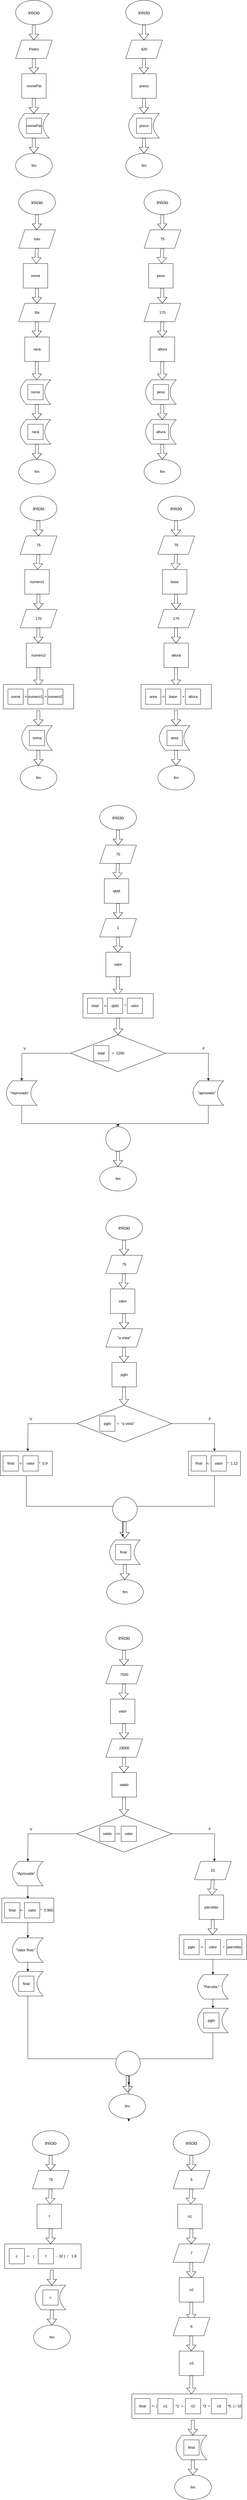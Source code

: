 <mxfile version="24.8.1">
  <diagram name="Page-1" id="OWs0vWbREfOvVOroRO99">
    <mxGraphModel dx="2868" dy="1560" grid="1" gridSize="10" guides="1" tooltips="1" connect="1" arrows="1" fold="1" page="1" pageScale="1" pageWidth="850" pageHeight="1100" math="0" shadow="0">
      <root>
        <mxCell id="0" />
        <mxCell id="1" parent="0" />
        <mxCell id="pJJjCT_8jM6wzj25OI1I-142" style="edgeStyle=orthogonalEdgeStyle;rounded=0;orthogonalLoop=1;jettySize=auto;html=1;exitX=0.5;exitY=1;exitDx=0;exitDy=0;" parent="1" source="pJJjCT_8jM6wzj25OI1I-134" edge="1">
          <mxGeometry relative="1" as="geometry">
            <mxPoint x="460" y="6820" as="targetPoint" />
          </mxGeometry>
        </mxCell>
        <mxCell id="pJJjCT_8jM6wzj25OI1I-141" style="edgeStyle=orthogonalEdgeStyle;rounded=0;orthogonalLoop=1;jettySize=auto;html=1;exitX=0.5;exitY=1;exitDx=0;exitDy=0;" parent="1" source="pJJjCT_8jM6wzj25OI1I-113" edge="1">
          <mxGeometry relative="1" as="geometry">
            <mxPoint x="460" y="6940" as="targetPoint" />
          </mxGeometry>
        </mxCell>
        <mxCell id="j0sWOrv8RblTwBq7Di3Q-79" style="edgeStyle=orthogonalEdgeStyle;rounded=0;orthogonalLoop=1;jettySize=auto;html=1;exitX=0.5;exitY=1;exitDx=0;exitDy=0;" parent="1" source="j0sWOrv8RblTwBq7Di3Q-67" edge="1">
          <mxGeometry relative="1" as="geometry">
            <mxPoint x="440" y="5030" as="targetPoint" />
          </mxGeometry>
        </mxCell>
        <mxCell id="HygxTOMGA-l27CwLSRFN-1" value="&lt;font size=&quot;3&quot;&gt;início&lt;/font&gt;" style="ellipse;whiteSpace=wrap;html=1;" parent="1" vertex="1">
          <mxGeometry x="90" y="10" width="120" height="80" as="geometry" />
        </mxCell>
        <mxCell id="HygxTOMGA-l27CwLSRFN-2" value="" style="shape=flexArrow;endArrow=classic;html=1;rounded=0;" parent="1" edge="1">
          <mxGeometry width="50" height="50" relative="1" as="geometry">
            <mxPoint x="149.5" y="90" as="sourcePoint" />
            <mxPoint x="149.5" y="140" as="targetPoint" />
            <Array as="points">
              <mxPoint x="149.5" y="100" />
            </Array>
          </mxGeometry>
        </mxCell>
        <mxCell id="HygxTOMGA-l27CwLSRFN-3" value="Pedro" style="shape=parallelogram;perimeter=parallelogramPerimeter;whiteSpace=wrap;html=1;fixedSize=1;" parent="1" vertex="1">
          <mxGeometry x="90" y="140" width="120" height="60" as="geometry" />
        </mxCell>
        <mxCell id="HygxTOMGA-l27CwLSRFN-4" value="" style="shape=flexArrow;endArrow=classic;html=1;rounded=0;" parent="1" edge="1">
          <mxGeometry width="50" height="50" relative="1" as="geometry">
            <mxPoint x="149.5" y="200" as="sourcePoint" />
            <mxPoint x="149.5" y="250" as="targetPoint" />
            <Array as="points">
              <mxPoint x="149.5" y="210" />
            </Array>
          </mxGeometry>
        </mxCell>
        <mxCell id="HygxTOMGA-l27CwLSRFN-5" value="nomePai" style="whiteSpace=wrap;html=1;aspect=fixed;" parent="1" vertex="1">
          <mxGeometry x="110" y="250" width="80" height="80" as="geometry" />
        </mxCell>
        <mxCell id="HygxTOMGA-l27CwLSRFN-10" value="" style="shape=flexArrow;endArrow=classic;html=1;rounded=0;" parent="1" edge="1">
          <mxGeometry width="50" height="50" relative="1" as="geometry">
            <mxPoint x="149.5" y="330" as="sourcePoint" />
            <mxPoint x="149.5" y="380" as="targetPoint" />
            <Array as="points">
              <mxPoint x="149.5" y="340" />
            </Array>
          </mxGeometry>
        </mxCell>
        <mxCell id="HygxTOMGA-l27CwLSRFN-11" value="" style="shape=dataStorage;whiteSpace=wrap;html=1;fixedSize=1;" parent="1" vertex="1">
          <mxGeometry x="100" y="380" width="100" height="80" as="geometry" />
        </mxCell>
        <mxCell id="HygxTOMGA-l27CwLSRFN-12" value="" style="shape=flexArrow;endArrow=classic;html=1;rounded=0;" parent="1" edge="1">
          <mxGeometry width="50" height="50" relative="1" as="geometry">
            <mxPoint x="149.5" y="460" as="sourcePoint" />
            <mxPoint x="149.5" y="510" as="targetPoint" />
            <Array as="points">
              <mxPoint x="149.5" y="470" />
            </Array>
          </mxGeometry>
        </mxCell>
        <mxCell id="HygxTOMGA-l27CwLSRFN-14" value="fim" style="ellipse;whiteSpace=wrap;html=1;" parent="1" vertex="1">
          <mxGeometry x="90" y="510" width="120" height="80" as="geometry" />
        </mxCell>
        <mxCell id="HygxTOMGA-l27CwLSRFN-15" value="nomePai" style="whiteSpace=wrap;html=1;aspect=fixed;" parent="1" vertex="1">
          <mxGeometry x="125" y="395" width="50" height="50" as="geometry" />
        </mxCell>
        <mxCell id="HygxTOMGA-l27CwLSRFN-16" value="&lt;font size=&quot;3&quot;&gt;início&lt;/font&gt;" style="ellipse;whiteSpace=wrap;html=1;" parent="1" vertex="1">
          <mxGeometry x="450" y="10" width="120" height="80" as="geometry" />
        </mxCell>
        <mxCell id="HygxTOMGA-l27CwLSRFN-17" value="" style="shape=flexArrow;endArrow=classic;html=1;rounded=0;" parent="1" edge="1">
          <mxGeometry width="50" height="50" relative="1" as="geometry">
            <mxPoint x="509.5" y="90" as="sourcePoint" />
            <mxPoint x="509.5" y="140" as="targetPoint" />
            <Array as="points">
              <mxPoint x="509.5" y="100" />
            </Array>
          </mxGeometry>
        </mxCell>
        <mxCell id="HygxTOMGA-l27CwLSRFN-18" value="420" style="shape=parallelogram;perimeter=parallelogramPerimeter;whiteSpace=wrap;html=1;fixedSize=1;" parent="1" vertex="1">
          <mxGeometry x="450" y="140" width="120" height="60" as="geometry" />
        </mxCell>
        <mxCell id="HygxTOMGA-l27CwLSRFN-19" value="" style="shape=flexArrow;endArrow=classic;html=1;rounded=0;" parent="1" edge="1">
          <mxGeometry width="50" height="50" relative="1" as="geometry">
            <mxPoint x="509.5" y="200" as="sourcePoint" />
            <mxPoint x="509.5" y="250" as="targetPoint" />
            <Array as="points">
              <mxPoint x="509.5" y="210" />
            </Array>
          </mxGeometry>
        </mxCell>
        <mxCell id="HygxTOMGA-l27CwLSRFN-20" value="preco" style="whiteSpace=wrap;html=1;aspect=fixed;" parent="1" vertex="1">
          <mxGeometry x="470" y="250" width="80" height="80" as="geometry" />
        </mxCell>
        <mxCell id="HygxTOMGA-l27CwLSRFN-21" value="" style="shape=flexArrow;endArrow=classic;html=1;rounded=0;" parent="1" edge="1">
          <mxGeometry width="50" height="50" relative="1" as="geometry">
            <mxPoint x="509.5" y="330" as="sourcePoint" />
            <mxPoint x="509.5" y="380" as="targetPoint" />
            <Array as="points">
              <mxPoint x="509.5" y="340" />
            </Array>
          </mxGeometry>
        </mxCell>
        <mxCell id="HygxTOMGA-l27CwLSRFN-22" value="" style="shape=dataStorage;whiteSpace=wrap;html=1;fixedSize=1;" parent="1" vertex="1">
          <mxGeometry x="460" y="380" width="100" height="80" as="geometry" />
        </mxCell>
        <mxCell id="HygxTOMGA-l27CwLSRFN-23" value="" style="shape=flexArrow;endArrow=classic;html=1;rounded=0;" parent="1" edge="1">
          <mxGeometry width="50" height="50" relative="1" as="geometry">
            <mxPoint x="509.5" y="460" as="sourcePoint" />
            <mxPoint x="509.5" y="510" as="targetPoint" />
            <Array as="points">
              <mxPoint x="509.5" y="470" />
            </Array>
          </mxGeometry>
        </mxCell>
        <mxCell id="HygxTOMGA-l27CwLSRFN-24" value="fim" style="ellipse;whiteSpace=wrap;html=1;" parent="1" vertex="1">
          <mxGeometry x="450" y="510" width="120" height="80" as="geometry" />
        </mxCell>
        <mxCell id="HygxTOMGA-l27CwLSRFN-25" value="preco" style="whiteSpace=wrap;html=1;aspect=fixed;" parent="1" vertex="1">
          <mxGeometry x="485" y="395" width="50" height="50" as="geometry" />
        </mxCell>
        <mxCell id="HygxTOMGA-l27CwLSRFN-26" value="&lt;font size=&quot;3&quot;&gt;início&lt;/font&gt;" style="ellipse;whiteSpace=wrap;html=1;" parent="1" vertex="1">
          <mxGeometry x="100" y="630" width="120" height="80" as="geometry" />
        </mxCell>
        <mxCell id="HygxTOMGA-l27CwLSRFN-27" value="" style="shape=flexArrow;endArrow=classic;html=1;rounded=0;" parent="1" edge="1">
          <mxGeometry width="50" height="50" relative="1" as="geometry">
            <mxPoint x="159.5" y="710" as="sourcePoint" />
            <mxPoint x="159.5" y="760" as="targetPoint" />
            <Array as="points">
              <mxPoint x="159.5" y="720" />
            </Array>
          </mxGeometry>
        </mxCell>
        <mxCell id="HygxTOMGA-l27CwLSRFN-28" value="toto" style="shape=parallelogram;perimeter=parallelogramPerimeter;whiteSpace=wrap;html=1;fixedSize=1;" parent="1" vertex="1">
          <mxGeometry x="100" y="760" width="120" height="60" as="geometry" />
        </mxCell>
        <mxCell id="HygxTOMGA-l27CwLSRFN-30" value="raca" style="whiteSpace=wrap;html=1;aspect=fixed;" parent="1" vertex="1">
          <mxGeometry x="120" y="1110" width="80" height="80" as="geometry" />
        </mxCell>
        <mxCell id="HygxTOMGA-l27CwLSRFN-31" value="" style="shape=flexArrow;endArrow=classic;html=1;rounded=0;" parent="1" edge="1">
          <mxGeometry width="50" height="50" relative="1" as="geometry">
            <mxPoint x="159.5" y="950" as="sourcePoint" />
            <mxPoint x="159.5" y="1000" as="targetPoint" />
            <Array as="points">
              <mxPoint x="159.5" y="960" />
            </Array>
          </mxGeometry>
        </mxCell>
        <mxCell id="HygxTOMGA-l27CwLSRFN-32" value="" style="shape=dataStorage;whiteSpace=wrap;html=1;fixedSize=1;" parent="1" vertex="1">
          <mxGeometry x="105" y="1380" width="100" height="80" as="geometry" />
        </mxCell>
        <mxCell id="HygxTOMGA-l27CwLSRFN-33" value="" style="shape=flexArrow;endArrow=classic;html=1;rounded=0;" parent="1" edge="1">
          <mxGeometry width="50" height="50" relative="1" as="geometry">
            <mxPoint x="159.5" y="1460" as="sourcePoint" />
            <mxPoint x="159.5" y="1510" as="targetPoint" />
            <Array as="points">
              <mxPoint x="159.5" y="1470" />
            </Array>
          </mxGeometry>
        </mxCell>
        <mxCell id="HygxTOMGA-l27CwLSRFN-34" value="fim" style="ellipse;whiteSpace=wrap;html=1;" parent="1" vertex="1">
          <mxGeometry x="100" y="1510" width="120" height="80" as="geometry" />
        </mxCell>
        <mxCell id="HygxTOMGA-l27CwLSRFN-35" value="raca" style="whiteSpace=wrap;html=1;aspect=fixed;" parent="1" vertex="1">
          <mxGeometry x="130" y="1395" width="50" height="50" as="geometry" />
        </mxCell>
        <mxCell id="HygxTOMGA-l27CwLSRFN-36" value="fila" style="shape=parallelogram;perimeter=parallelogramPerimeter;whiteSpace=wrap;html=1;fixedSize=1;" parent="1" vertex="1">
          <mxGeometry x="100" y="1000" width="120" height="60" as="geometry" />
        </mxCell>
        <mxCell id="HygxTOMGA-l27CwLSRFN-37" value="" style="shape=flexArrow;endArrow=classic;html=1;rounded=0;" parent="1" edge="1">
          <mxGeometry width="50" height="50" relative="1" as="geometry">
            <mxPoint x="159.33" y="1060" as="sourcePoint" />
            <mxPoint x="159.33" y="1110" as="targetPoint" />
            <Array as="points">
              <mxPoint x="159.33" y="1070" />
            </Array>
          </mxGeometry>
        </mxCell>
        <mxCell id="HygxTOMGA-l27CwLSRFN-39" value="" style="shape=flexArrow;endArrow=classic;html=1;rounded=0;" parent="1" edge="1">
          <mxGeometry width="50" height="50" relative="1" as="geometry">
            <mxPoint x="159.33" y="1330" as="sourcePoint" />
            <mxPoint x="159.33" y="1380" as="targetPoint" />
            <Array as="points">
              <mxPoint x="159.33" y="1340" />
            </Array>
          </mxGeometry>
        </mxCell>
        <mxCell id="HygxTOMGA-l27CwLSRFN-40" value="" style="shape=dataStorage;whiteSpace=wrap;html=1;fixedSize=1;" parent="1" vertex="1">
          <mxGeometry x="105" y="1250" width="100" height="80" as="geometry" />
        </mxCell>
        <mxCell id="HygxTOMGA-l27CwLSRFN-41" value="nome" style="whiteSpace=wrap;html=1;aspect=fixed;" parent="1" vertex="1">
          <mxGeometry x="130" y="1265" width="50" height="50" as="geometry" />
        </mxCell>
        <mxCell id="HygxTOMGA-l27CwLSRFN-42" value="" style="shape=flexArrow;endArrow=classic;html=1;rounded=0;" parent="1" target="HygxTOMGA-l27CwLSRFN-38" edge="1">
          <mxGeometry width="50" height="50" relative="1" as="geometry">
            <mxPoint x="159.5" y="820" as="sourcePoint" />
            <mxPoint x="159.5" y="870" as="targetPoint" />
            <Array as="points" />
          </mxGeometry>
        </mxCell>
        <mxCell id="HygxTOMGA-l27CwLSRFN-38" value="nome" style="whiteSpace=wrap;html=1;aspect=fixed;" parent="1" vertex="1">
          <mxGeometry x="115" y="870" width="80" height="80" as="geometry" />
        </mxCell>
        <mxCell id="HygxTOMGA-l27CwLSRFN-44" value="" style="shape=flexArrow;endArrow=classic;html=1;rounded=0;" parent="1" edge="1">
          <mxGeometry width="50" height="50" relative="1" as="geometry">
            <mxPoint x="159.33" y="1190" as="sourcePoint" />
            <mxPoint x="159.33" y="1250" as="targetPoint" />
          </mxGeometry>
        </mxCell>
        <mxCell id="HygxTOMGA-l27CwLSRFN-45" value="&lt;font size=&quot;3&quot;&gt;início&lt;/font&gt;" style="ellipse;whiteSpace=wrap;html=1;" parent="1" vertex="1">
          <mxGeometry x="510" y="630" width="120" height="80" as="geometry" />
        </mxCell>
        <mxCell id="HygxTOMGA-l27CwLSRFN-46" value="" style="shape=flexArrow;endArrow=classic;html=1;rounded=0;" parent="1" edge="1">
          <mxGeometry width="50" height="50" relative="1" as="geometry">
            <mxPoint x="569.5" y="710" as="sourcePoint" />
            <mxPoint x="569.5" y="760" as="targetPoint" />
            <Array as="points">
              <mxPoint x="569.5" y="720" />
            </Array>
          </mxGeometry>
        </mxCell>
        <mxCell id="HygxTOMGA-l27CwLSRFN-47" value="75" style="shape=parallelogram;perimeter=parallelogramPerimeter;whiteSpace=wrap;html=1;fixedSize=1;" parent="1" vertex="1">
          <mxGeometry x="510" y="760" width="120" height="60" as="geometry" />
        </mxCell>
        <mxCell id="HygxTOMGA-l27CwLSRFN-48" value="altura" style="whiteSpace=wrap;html=1;aspect=fixed;" parent="1" vertex="1">
          <mxGeometry x="530" y="1110" width="80" height="80" as="geometry" />
        </mxCell>
        <mxCell id="HygxTOMGA-l27CwLSRFN-49" value="" style="shape=flexArrow;endArrow=classic;html=1;rounded=0;" parent="1" edge="1">
          <mxGeometry width="50" height="50" relative="1" as="geometry">
            <mxPoint x="569.5" y="950" as="sourcePoint" />
            <mxPoint x="569.5" y="1000" as="targetPoint" />
            <Array as="points">
              <mxPoint x="569.5" y="960" />
            </Array>
          </mxGeometry>
        </mxCell>
        <mxCell id="HygxTOMGA-l27CwLSRFN-50" value="" style="shape=dataStorage;whiteSpace=wrap;html=1;fixedSize=1;" parent="1" vertex="1">
          <mxGeometry x="515" y="1380" width="100" height="80" as="geometry" />
        </mxCell>
        <mxCell id="HygxTOMGA-l27CwLSRFN-51" value="" style="shape=flexArrow;endArrow=classic;html=1;rounded=0;" parent="1" edge="1">
          <mxGeometry width="50" height="50" relative="1" as="geometry">
            <mxPoint x="569.5" y="1460" as="sourcePoint" />
            <mxPoint x="569.5" y="1510" as="targetPoint" />
            <Array as="points">
              <mxPoint x="569.5" y="1470" />
            </Array>
          </mxGeometry>
        </mxCell>
        <mxCell id="HygxTOMGA-l27CwLSRFN-52" value="fim" style="ellipse;whiteSpace=wrap;html=1;" parent="1" vertex="1">
          <mxGeometry x="510" y="1510" width="120" height="80" as="geometry" />
        </mxCell>
        <mxCell id="HygxTOMGA-l27CwLSRFN-53" value="altura" style="whiteSpace=wrap;html=1;aspect=fixed;" parent="1" vertex="1">
          <mxGeometry x="540" y="1395" width="50" height="50" as="geometry" />
        </mxCell>
        <mxCell id="HygxTOMGA-l27CwLSRFN-54" value="170" style="shape=parallelogram;perimeter=parallelogramPerimeter;whiteSpace=wrap;html=1;fixedSize=1;" parent="1" vertex="1">
          <mxGeometry x="510" y="1000" width="120" height="60" as="geometry" />
        </mxCell>
        <mxCell id="HygxTOMGA-l27CwLSRFN-55" value="" style="shape=flexArrow;endArrow=classic;html=1;rounded=0;" parent="1" edge="1">
          <mxGeometry width="50" height="50" relative="1" as="geometry">
            <mxPoint x="569.33" y="1060" as="sourcePoint" />
            <mxPoint x="569.33" y="1110" as="targetPoint" />
            <Array as="points">
              <mxPoint x="569.33" y="1070" />
            </Array>
          </mxGeometry>
        </mxCell>
        <mxCell id="HygxTOMGA-l27CwLSRFN-56" value="" style="shape=flexArrow;endArrow=classic;html=1;rounded=0;" parent="1" edge="1">
          <mxGeometry width="50" height="50" relative="1" as="geometry">
            <mxPoint x="569.33" y="1330" as="sourcePoint" />
            <mxPoint x="569.33" y="1380" as="targetPoint" />
            <Array as="points">
              <mxPoint x="569.33" y="1340" />
            </Array>
          </mxGeometry>
        </mxCell>
        <mxCell id="HygxTOMGA-l27CwLSRFN-57" value="" style="shape=dataStorage;whiteSpace=wrap;html=1;fixedSize=1;" parent="1" vertex="1">
          <mxGeometry x="515" y="1250" width="100" height="80" as="geometry" />
        </mxCell>
        <mxCell id="HygxTOMGA-l27CwLSRFN-58" value="peso" style="whiteSpace=wrap;html=1;aspect=fixed;" parent="1" vertex="1">
          <mxGeometry x="540" y="1265" width="50" height="50" as="geometry" />
        </mxCell>
        <mxCell id="HygxTOMGA-l27CwLSRFN-59" value="" style="shape=flexArrow;endArrow=classic;html=1;rounded=0;" parent="1" target="HygxTOMGA-l27CwLSRFN-60" edge="1">
          <mxGeometry width="50" height="50" relative="1" as="geometry">
            <mxPoint x="569.5" y="820" as="sourcePoint" />
            <mxPoint x="569.5" y="870" as="targetPoint" />
            <Array as="points" />
          </mxGeometry>
        </mxCell>
        <mxCell id="HygxTOMGA-l27CwLSRFN-60" value="peso" style="whiteSpace=wrap;html=1;aspect=fixed;" parent="1" vertex="1">
          <mxGeometry x="525" y="870" width="80" height="80" as="geometry" />
        </mxCell>
        <mxCell id="HygxTOMGA-l27CwLSRFN-61" value="" style="shape=flexArrow;endArrow=classic;html=1;rounded=0;" parent="1" edge="1">
          <mxGeometry width="50" height="50" relative="1" as="geometry">
            <mxPoint x="569.33" y="1190" as="sourcePoint" />
            <mxPoint x="569.33" y="1250" as="targetPoint" />
          </mxGeometry>
        </mxCell>
        <mxCell id="HygxTOMGA-l27CwLSRFN-62" value="&lt;font size=&quot;3&quot;&gt;início&lt;/font&gt;" style="ellipse;whiteSpace=wrap;html=1;" parent="1" vertex="1">
          <mxGeometry x="105" y="1630" width="120" height="80" as="geometry" />
        </mxCell>
        <mxCell id="HygxTOMGA-l27CwLSRFN-63" value="" style="shape=flexArrow;endArrow=classic;html=1;rounded=0;" parent="1" edge="1">
          <mxGeometry width="50" height="50" relative="1" as="geometry">
            <mxPoint x="164.5" y="1710" as="sourcePoint" />
            <mxPoint x="164.5" y="1760" as="targetPoint" />
            <Array as="points">
              <mxPoint x="164.5" y="1720" />
            </Array>
          </mxGeometry>
        </mxCell>
        <mxCell id="HygxTOMGA-l27CwLSRFN-64" value="75" style="shape=parallelogram;perimeter=parallelogramPerimeter;whiteSpace=wrap;html=1;fixedSize=1;" parent="1" vertex="1">
          <mxGeometry x="105" y="1760" width="120" height="60" as="geometry" />
        </mxCell>
        <mxCell id="HygxTOMGA-l27CwLSRFN-65" value="numero2" style="whiteSpace=wrap;html=1;aspect=fixed;" parent="1" vertex="1">
          <mxGeometry x="125" y="2110" width="80" height="80" as="geometry" />
        </mxCell>
        <mxCell id="HygxTOMGA-l27CwLSRFN-66" value="" style="shape=flexArrow;endArrow=classic;html=1;rounded=0;" parent="1" edge="1">
          <mxGeometry width="50" height="50" relative="1" as="geometry">
            <mxPoint x="164.5" y="1950" as="sourcePoint" />
            <mxPoint x="164.5" y="2000" as="targetPoint" />
            <Array as="points">
              <mxPoint x="164.5" y="1960" />
            </Array>
          </mxGeometry>
        </mxCell>
        <mxCell id="HygxTOMGA-l27CwLSRFN-67" value="" style="shape=dataStorage;whiteSpace=wrap;html=1;fixedSize=1;" parent="1" vertex="1">
          <mxGeometry x="110" y="2380" width="100" height="80" as="geometry" />
        </mxCell>
        <mxCell id="HygxTOMGA-l27CwLSRFN-68" value="" style="shape=flexArrow;endArrow=classic;html=1;rounded=0;" parent="1" edge="1">
          <mxGeometry width="50" height="50" relative="1" as="geometry">
            <mxPoint x="164.5" y="2460" as="sourcePoint" />
            <mxPoint x="164.5" y="2510" as="targetPoint" />
            <Array as="points">
              <mxPoint x="164.5" y="2470" />
            </Array>
          </mxGeometry>
        </mxCell>
        <mxCell id="HygxTOMGA-l27CwLSRFN-69" value="fim" style="ellipse;whiteSpace=wrap;html=1;" parent="1" vertex="1">
          <mxGeometry x="105" y="2510" width="120" height="80" as="geometry" />
        </mxCell>
        <mxCell id="HygxTOMGA-l27CwLSRFN-70" value="soma" style="whiteSpace=wrap;html=1;aspect=fixed;" parent="1" vertex="1">
          <mxGeometry x="135" y="2395" width="50" height="50" as="geometry" />
        </mxCell>
        <mxCell id="HygxTOMGA-l27CwLSRFN-71" value="170" style="shape=parallelogram;perimeter=parallelogramPerimeter;whiteSpace=wrap;html=1;fixedSize=1;" parent="1" vertex="1">
          <mxGeometry x="105" y="2000" width="120" height="60" as="geometry" />
        </mxCell>
        <mxCell id="HygxTOMGA-l27CwLSRFN-72" value="" style="shape=flexArrow;endArrow=classic;html=1;rounded=0;" parent="1" edge="1">
          <mxGeometry width="50" height="50" relative="1" as="geometry">
            <mxPoint x="164.33" y="2060" as="sourcePoint" />
            <mxPoint x="164.33" y="2110" as="targetPoint" />
            <Array as="points">
              <mxPoint x="164.33" y="2070" />
            </Array>
          </mxGeometry>
        </mxCell>
        <mxCell id="HygxTOMGA-l27CwLSRFN-73" value="" style="shape=flexArrow;endArrow=classic;html=1;rounded=0;" parent="1" edge="1">
          <mxGeometry width="50" height="50" relative="1" as="geometry">
            <mxPoint x="164.33" y="2330" as="sourcePoint" />
            <mxPoint x="164.33" y="2380" as="targetPoint" />
            <Array as="points">
              <mxPoint x="164.33" y="2340" />
            </Array>
          </mxGeometry>
        </mxCell>
        <mxCell id="HygxTOMGA-l27CwLSRFN-76" value="" style="shape=flexArrow;endArrow=classic;html=1;rounded=0;" parent="1" target="HygxTOMGA-l27CwLSRFN-77" edge="1">
          <mxGeometry width="50" height="50" relative="1" as="geometry">
            <mxPoint x="164.5" y="1820" as="sourcePoint" />
            <mxPoint x="164.5" y="1870" as="targetPoint" />
            <Array as="points" />
          </mxGeometry>
        </mxCell>
        <mxCell id="HygxTOMGA-l27CwLSRFN-77" value="numero1" style="whiteSpace=wrap;html=1;aspect=fixed;" parent="1" vertex="1">
          <mxGeometry x="120" y="1870" width="80" height="80" as="geometry" />
        </mxCell>
        <mxCell id="HygxTOMGA-l27CwLSRFN-78" value="" style="shape=flexArrow;endArrow=classic;html=1;rounded=0;" parent="1" edge="1">
          <mxGeometry width="50" height="50" relative="1" as="geometry">
            <mxPoint x="164.33" y="2190" as="sourcePoint" />
            <mxPoint x="164.33" y="2250" as="targetPoint" />
          </mxGeometry>
        </mxCell>
        <mxCell id="HygxTOMGA-l27CwLSRFN-79" value="soma &amp;lt;- numero1 + numero2" style="rounded=0;whiteSpace=wrap;html=1;" parent="1" vertex="1">
          <mxGeometry x="50" y="2245" width="230" height="80" as="geometry" />
        </mxCell>
        <mxCell id="HygxTOMGA-l27CwLSRFN-80" value="soma" style="whiteSpace=wrap;html=1;aspect=fixed;" parent="1" vertex="1">
          <mxGeometry x="65" y="2260" width="50" height="50" as="geometry" />
        </mxCell>
        <mxCell id="HygxTOMGA-l27CwLSRFN-81" value="numero1" style="whiteSpace=wrap;html=1;aspect=fixed;" parent="1" vertex="1">
          <mxGeometry x="130" y="2260" width="50" height="50" as="geometry" />
        </mxCell>
        <mxCell id="HygxTOMGA-l27CwLSRFN-82" value="numero2" style="whiteSpace=wrap;html=1;aspect=fixed;" parent="1" vertex="1">
          <mxGeometry x="195" y="2260" width="50" height="50" as="geometry" />
        </mxCell>
        <mxCell id="HygxTOMGA-l27CwLSRFN-83" value="&lt;font size=&quot;3&quot;&gt;início&lt;/font&gt;" style="ellipse;whiteSpace=wrap;html=1;" parent="1" vertex="1">
          <mxGeometry x="555" y="1630" width="120" height="80" as="geometry" />
        </mxCell>
        <mxCell id="HygxTOMGA-l27CwLSRFN-84" value="" style="shape=flexArrow;endArrow=classic;html=1;rounded=0;" parent="1" edge="1">
          <mxGeometry width="50" height="50" relative="1" as="geometry">
            <mxPoint x="614.5" y="1710" as="sourcePoint" />
            <mxPoint x="614.5" y="1760" as="targetPoint" />
            <Array as="points">
              <mxPoint x="614.5" y="1720" />
            </Array>
          </mxGeometry>
        </mxCell>
        <mxCell id="HygxTOMGA-l27CwLSRFN-85" value="75" style="shape=parallelogram;perimeter=parallelogramPerimeter;whiteSpace=wrap;html=1;fixedSize=1;" parent="1" vertex="1">
          <mxGeometry x="555" y="1760" width="120" height="60" as="geometry" />
        </mxCell>
        <mxCell id="HygxTOMGA-l27CwLSRFN-86" value="altura" style="whiteSpace=wrap;html=1;aspect=fixed;" parent="1" vertex="1">
          <mxGeometry x="575" y="2110" width="80" height="80" as="geometry" />
        </mxCell>
        <mxCell id="HygxTOMGA-l27CwLSRFN-87" value="" style="shape=flexArrow;endArrow=classic;html=1;rounded=0;" parent="1" edge="1">
          <mxGeometry width="50" height="50" relative="1" as="geometry">
            <mxPoint x="614.5" y="1950" as="sourcePoint" />
            <mxPoint x="614.5" y="2000" as="targetPoint" />
            <Array as="points">
              <mxPoint x="614.5" y="1960" />
            </Array>
          </mxGeometry>
        </mxCell>
        <mxCell id="HygxTOMGA-l27CwLSRFN-88" value="" style="shape=dataStorage;whiteSpace=wrap;html=1;fixedSize=1;" parent="1" vertex="1">
          <mxGeometry x="560" y="2380" width="100" height="80" as="geometry" />
        </mxCell>
        <mxCell id="HygxTOMGA-l27CwLSRFN-89" value="" style="shape=flexArrow;endArrow=classic;html=1;rounded=0;" parent="1" edge="1">
          <mxGeometry width="50" height="50" relative="1" as="geometry">
            <mxPoint x="614.5" y="2460" as="sourcePoint" />
            <mxPoint x="614.5" y="2510" as="targetPoint" />
            <Array as="points">
              <mxPoint x="614.5" y="2470" />
            </Array>
          </mxGeometry>
        </mxCell>
        <mxCell id="HygxTOMGA-l27CwLSRFN-90" value="fim" style="ellipse;whiteSpace=wrap;html=1;" parent="1" vertex="1">
          <mxGeometry x="555" y="2510" width="120" height="80" as="geometry" />
        </mxCell>
        <mxCell id="HygxTOMGA-l27CwLSRFN-91" value="area" style="whiteSpace=wrap;html=1;aspect=fixed;" parent="1" vertex="1">
          <mxGeometry x="585" y="2395" width="50" height="50" as="geometry" />
        </mxCell>
        <mxCell id="HygxTOMGA-l27CwLSRFN-92" value="170" style="shape=parallelogram;perimeter=parallelogramPerimeter;whiteSpace=wrap;html=1;fixedSize=1;" parent="1" vertex="1">
          <mxGeometry x="555" y="2000" width="120" height="60" as="geometry" />
        </mxCell>
        <mxCell id="HygxTOMGA-l27CwLSRFN-93" value="" style="shape=flexArrow;endArrow=classic;html=1;rounded=0;" parent="1" edge="1">
          <mxGeometry width="50" height="50" relative="1" as="geometry">
            <mxPoint x="614.33" y="2060" as="sourcePoint" />
            <mxPoint x="614.33" y="2110" as="targetPoint" />
            <Array as="points">
              <mxPoint x="614.33" y="2070" />
            </Array>
          </mxGeometry>
        </mxCell>
        <mxCell id="HygxTOMGA-l27CwLSRFN-94" value="" style="shape=flexArrow;endArrow=classic;html=1;rounded=0;" parent="1" edge="1">
          <mxGeometry width="50" height="50" relative="1" as="geometry">
            <mxPoint x="614.33" y="2330" as="sourcePoint" />
            <mxPoint x="614.33" y="2380" as="targetPoint" />
            <Array as="points">
              <mxPoint x="614.33" y="2340" />
            </Array>
          </mxGeometry>
        </mxCell>
        <mxCell id="HygxTOMGA-l27CwLSRFN-95" value="" style="shape=flexArrow;endArrow=classic;html=1;rounded=0;" parent="1" target="HygxTOMGA-l27CwLSRFN-96" edge="1">
          <mxGeometry width="50" height="50" relative="1" as="geometry">
            <mxPoint x="614.5" y="1820" as="sourcePoint" />
            <mxPoint x="614.5" y="1870" as="targetPoint" />
            <Array as="points" />
          </mxGeometry>
        </mxCell>
        <mxCell id="HygxTOMGA-l27CwLSRFN-96" value="base" style="whiteSpace=wrap;html=1;aspect=fixed;" parent="1" vertex="1">
          <mxGeometry x="570" y="1870" width="80" height="80" as="geometry" />
        </mxCell>
        <mxCell id="HygxTOMGA-l27CwLSRFN-97" value="" style="shape=flexArrow;endArrow=classic;html=1;rounded=0;" parent="1" edge="1">
          <mxGeometry width="50" height="50" relative="1" as="geometry">
            <mxPoint x="614.33" y="2190" as="sourcePoint" />
            <mxPoint x="614.33" y="2250" as="targetPoint" />
          </mxGeometry>
        </mxCell>
        <mxCell id="HygxTOMGA-l27CwLSRFN-98" value="soma &amp;lt;- numero1 + numero2" style="rounded=0;whiteSpace=wrap;html=1;" parent="1" vertex="1">
          <mxGeometry x="500" y="2245" width="230" height="80" as="geometry" />
        </mxCell>
        <mxCell id="HygxTOMGA-l27CwLSRFN-99" value="area" style="whiteSpace=wrap;html=1;aspect=fixed;" parent="1" vertex="1">
          <mxGeometry x="515" y="2260" width="50" height="50" as="geometry" />
        </mxCell>
        <mxCell id="HygxTOMGA-l27CwLSRFN-100" value="base" style="whiteSpace=wrap;html=1;aspect=fixed;" parent="1" vertex="1">
          <mxGeometry x="580" y="2260" width="50" height="50" as="geometry" />
        </mxCell>
        <mxCell id="HygxTOMGA-l27CwLSRFN-101" value="altura" style="whiteSpace=wrap;html=1;aspect=fixed;" parent="1" vertex="1">
          <mxGeometry x="645" y="2260" width="50" height="50" as="geometry" />
        </mxCell>
        <mxCell id="j0sWOrv8RblTwBq7Di3Q-1" value="&lt;font size=&quot;3&quot;&gt;início&lt;/font&gt;" style="ellipse;whiteSpace=wrap;html=1;" parent="1" vertex="1">
          <mxGeometry x="365" y="2640" width="120" height="80" as="geometry" />
        </mxCell>
        <mxCell id="j0sWOrv8RblTwBq7Di3Q-2" value="" style="shape=flexArrow;endArrow=classic;html=1;rounded=0;" parent="1" edge="1">
          <mxGeometry width="50" height="50" relative="1" as="geometry">
            <mxPoint x="424.5" y="2720" as="sourcePoint" />
            <mxPoint x="424.5" y="2770" as="targetPoint" />
            <Array as="points">
              <mxPoint x="424.5" y="2730" />
            </Array>
          </mxGeometry>
        </mxCell>
        <mxCell id="j0sWOrv8RblTwBq7Di3Q-3" value="75" style="shape=parallelogram;perimeter=parallelogramPerimeter;whiteSpace=wrap;html=1;fixedSize=1;" parent="1" vertex="1">
          <mxGeometry x="365" y="2770" width="120" height="60" as="geometry" />
        </mxCell>
        <mxCell id="j0sWOrv8RblTwBq7Di3Q-4" value="valor" style="whiteSpace=wrap;html=1;aspect=fixed;" parent="1" vertex="1">
          <mxGeometry x="385" y="3120" width="80" height="80" as="geometry" />
        </mxCell>
        <mxCell id="j0sWOrv8RblTwBq7Di3Q-5" value="" style="shape=flexArrow;endArrow=classic;html=1;rounded=0;" parent="1" edge="1">
          <mxGeometry width="50" height="50" relative="1" as="geometry">
            <mxPoint x="424.5" y="2960" as="sourcePoint" />
            <mxPoint x="424.5" y="3010" as="targetPoint" />
            <Array as="points">
              <mxPoint x="424.5" y="2970" />
            </Array>
          </mxGeometry>
        </mxCell>
        <mxCell id="j0sWOrv8RblTwBq7Di3Q-31" style="edgeStyle=orthogonalEdgeStyle;rounded=0;orthogonalLoop=1;jettySize=auto;html=1;exitX=0.5;exitY=1;exitDx=0;exitDy=0;" parent="1" source="j0sWOrv8RblTwBq7Di3Q-6" edge="1">
          <mxGeometry relative="1" as="geometry">
            <mxPoint x="420" y="3740" as="targetPoint" />
          </mxGeometry>
        </mxCell>
        <mxCell id="j0sWOrv8RblTwBq7Di3Q-6" value="&quot;reprovado&quot;&amp;nbsp; &amp;nbsp;&amp;nbsp;&lt;span style=&quot;color: rgba(0, 0, 0, 0); font-family: monospace; font-size: 0px; text-align: start; text-wrap: nowrap;&quot;&gt;%3CmxGraphModel%3E%3Croot%3E%3CmxCell%20id%3D%220%22%2F%3E%3CmxCell%20id%3D%221%22%20parent%3D%220%22%2F%3E%3CmxCell%20id%3D%222%22%20value%3D%22%22%20style%3D%22shape%3DflexArrow%3BendArrow%3Dclassic%3Bhtml%3D1%3Brounded%3D0%3B%22%20edge%3D%221%22%20parent%3D%221%22%3E%3CmxGeometry%20width%3D%2250%22%20height%3D%2250%22%20relative%3D%221%22%20as%3D%22geometry%22%3E%3CmxPoint%20x%3D%22424.33%22%20y%3D%223740%22%20as%3D%22sourcePoint%22%2F%3E%3CmxPoint%20x%3D%22424.33%22%20y%3D%223790%22%20as%3D%22targetPoint%22%2F%3E%3CArray%20as%3D%22points%22%3E%3CmxPoint%20x%3D%22424.33%22%20y%3D%223750%22%2F%3E%3C%2FArray%3E%3C%2FmxGeometry%3E%3C%2FmxCell%3E%3C%2Froot%3E%3C%2FmxGraphModel%3E&lt;/span&gt;" style="shape=dataStorage;whiteSpace=wrap;html=1;fixedSize=1;" parent="1" vertex="1">
          <mxGeometry x="60" y="3540" width="100" height="80" as="geometry" />
        </mxCell>
        <mxCell id="j0sWOrv8RblTwBq7Di3Q-7" value="" style="shape=flexArrow;endArrow=classic;html=1;rounded=0;" parent="1" edge="1">
          <mxGeometry width="50" height="50" relative="1" as="geometry">
            <mxPoint x="424.5" y="3770" as="sourcePoint" />
            <mxPoint x="424.5" y="3820" as="targetPoint" />
            <Array as="points">
              <mxPoint x="424.5" y="3780" />
            </Array>
          </mxGeometry>
        </mxCell>
        <mxCell id="j0sWOrv8RblTwBq7Di3Q-8" value="fim" style="ellipse;whiteSpace=wrap;html=1;" parent="1" vertex="1">
          <mxGeometry x="365" y="3820" width="120" height="80" as="geometry" />
        </mxCell>
        <mxCell id="j0sWOrv8RblTwBq7Di3Q-10" value="1" style="shape=parallelogram;perimeter=parallelogramPerimeter;whiteSpace=wrap;html=1;fixedSize=1;" parent="1" vertex="1">
          <mxGeometry x="365" y="3010" width="120" height="60" as="geometry" />
        </mxCell>
        <mxCell id="j0sWOrv8RblTwBq7Di3Q-11" value="" style="shape=flexArrow;endArrow=classic;html=1;rounded=0;" parent="1" edge="1">
          <mxGeometry width="50" height="50" relative="1" as="geometry">
            <mxPoint x="424.33" y="3070" as="sourcePoint" />
            <mxPoint x="424.33" y="3120" as="targetPoint" />
            <Array as="points">
              <mxPoint x="424.33" y="3080" />
            </Array>
          </mxGeometry>
        </mxCell>
        <mxCell id="j0sWOrv8RblTwBq7Di3Q-13" value="" style="shape=flexArrow;endArrow=classic;html=1;rounded=0;" parent="1" target="j0sWOrv8RblTwBq7Di3Q-14" edge="1">
          <mxGeometry width="50" height="50" relative="1" as="geometry">
            <mxPoint x="424.5" y="2830" as="sourcePoint" />
            <mxPoint x="424.5" y="2880" as="targetPoint" />
            <Array as="points" />
          </mxGeometry>
        </mxCell>
        <mxCell id="j0sWOrv8RblTwBq7Di3Q-14" value="qtdd" style="whiteSpace=wrap;html=1;aspect=fixed;" parent="1" vertex="1">
          <mxGeometry x="380" y="2880" width="80" height="80" as="geometry" />
        </mxCell>
        <mxCell id="j0sWOrv8RblTwBq7Di3Q-15" value="" style="shape=flexArrow;endArrow=classic;html=1;rounded=0;" parent="1" edge="1">
          <mxGeometry width="50" height="50" relative="1" as="geometry">
            <mxPoint x="424.33" y="3200" as="sourcePoint" />
            <mxPoint x="424.33" y="3260" as="targetPoint" />
          </mxGeometry>
        </mxCell>
        <mxCell id="j0sWOrv8RblTwBq7Di3Q-16" value="&amp;lt;-&amp;nbsp; &amp;nbsp; &amp;nbsp; &amp;nbsp; &amp;nbsp; &amp;nbsp; &amp;nbsp; &amp;nbsp; &amp;nbsp;*&amp;nbsp; &amp;nbsp; &amp;nbsp;&amp;nbsp;" style="rounded=0;whiteSpace=wrap;html=1;" parent="1" vertex="1">
          <mxGeometry x="310" y="3255" width="230" height="80" as="geometry" />
        </mxCell>
        <mxCell id="j0sWOrv8RblTwBq7Di3Q-17" value="total" style="whiteSpace=wrap;html=1;aspect=fixed;" parent="1" vertex="1">
          <mxGeometry x="325" y="3270" width="50" height="50" as="geometry" />
        </mxCell>
        <mxCell id="j0sWOrv8RblTwBq7Di3Q-18" value="qtdd" style="whiteSpace=wrap;html=1;aspect=fixed;" parent="1" vertex="1">
          <mxGeometry x="390" y="3270" width="50" height="50" as="geometry" />
        </mxCell>
        <mxCell id="j0sWOrv8RblTwBq7Di3Q-19" value="valor" style="whiteSpace=wrap;html=1;aspect=fixed;" parent="1" vertex="1">
          <mxGeometry x="455" y="3270" width="50" height="50" as="geometry" />
        </mxCell>
        <mxCell id="j0sWOrv8RblTwBq7Di3Q-20" value="" style="shape=flexArrow;endArrow=classic;html=1;rounded=0;" parent="1" target="j0sWOrv8RblTwBq7Di3Q-21" edge="1">
          <mxGeometry width="50" height="50" relative="1" as="geometry">
            <mxPoint x="425.0" y="3335" as="sourcePoint" />
            <mxPoint x="425.0" y="3385" as="targetPoint" />
            <Array as="points">
              <mxPoint x="425.0" y="3345" />
            </Array>
          </mxGeometry>
        </mxCell>
        <mxCell id="j0sWOrv8RblTwBq7Di3Q-25" style="edgeStyle=orthogonalEdgeStyle;rounded=0;orthogonalLoop=1;jettySize=auto;html=1;exitX=0;exitY=0.5;exitDx=0;exitDy=0;" parent="1" source="j0sWOrv8RblTwBq7Di3Q-21" edge="1">
          <mxGeometry relative="1" as="geometry">
            <mxPoint x="110" y="3540" as="targetPoint" />
          </mxGeometry>
        </mxCell>
        <mxCell id="j0sWOrv8RblTwBq7Di3Q-26" style="edgeStyle=orthogonalEdgeStyle;rounded=0;orthogonalLoop=1;jettySize=auto;html=1;exitX=1;exitY=0.5;exitDx=0;exitDy=0;" parent="1" source="j0sWOrv8RblTwBq7Di3Q-21" edge="1">
          <mxGeometry relative="1" as="geometry">
            <mxPoint x="720" y="3540" as="targetPoint" />
          </mxGeometry>
        </mxCell>
        <mxCell id="j0sWOrv8RblTwBq7Di3Q-21" value="&amp;gt;&amp;nbsp; 1250" style="rhombus;whiteSpace=wrap;html=1;" parent="1" vertex="1">
          <mxGeometry x="270" y="3390" width="310" height="120" as="geometry" />
        </mxCell>
        <mxCell id="j0sWOrv8RblTwBq7Di3Q-22" value="total" style="whiteSpace=wrap;html=1;aspect=fixed;" parent="1" vertex="1">
          <mxGeometry x="345" y="3425" width="50" height="50" as="geometry" />
        </mxCell>
        <mxCell id="j0sWOrv8RblTwBq7Di3Q-32" style="edgeStyle=orthogonalEdgeStyle;rounded=0;orthogonalLoop=1;jettySize=auto;html=1;exitX=0.5;exitY=1;exitDx=0;exitDy=0;" parent="1" source="j0sWOrv8RblTwBq7Di3Q-35" edge="1">
          <mxGeometry relative="1" as="geometry">
            <mxPoint x="430" y="3740" as="targetPoint" />
          </mxGeometry>
        </mxCell>
        <mxCell id="j0sWOrv8RblTwBq7Di3Q-27" value="&quot;aprovado&quot;&amp;nbsp; &amp;nbsp;" style="shape=dataStorage;whiteSpace=wrap;html=1;fixedSize=1;" parent="1" vertex="1">
          <mxGeometry x="670" y="3540" width="100" height="80" as="geometry" />
        </mxCell>
        <mxCell id="j0sWOrv8RblTwBq7Di3Q-28" value="V" style="text;html=1;align=center;verticalAlign=middle;whiteSpace=wrap;rounded=0;" parent="1" vertex="1">
          <mxGeometry x="90" y="3420" width="60" height="30" as="geometry" />
        </mxCell>
        <mxCell id="j0sWOrv8RblTwBq7Di3Q-29" value="F" style="text;html=1;align=center;verticalAlign=middle;whiteSpace=wrap;rounded=0;" parent="1" vertex="1">
          <mxGeometry x="675" y="3420" width="60" height="30" as="geometry" />
        </mxCell>
        <mxCell id="j0sWOrv8RblTwBq7Di3Q-36" value="" style="edgeStyle=orthogonalEdgeStyle;rounded=0;orthogonalLoop=1;jettySize=auto;html=1;exitX=0.5;exitY=1;exitDx=0;exitDy=0;" parent="1" source="j0sWOrv8RblTwBq7Di3Q-27" target="j0sWOrv8RblTwBq7Di3Q-35" edge="1">
          <mxGeometry relative="1" as="geometry">
            <mxPoint x="430" y="3740" as="targetPoint" />
            <mxPoint x="720" y="3620" as="sourcePoint" />
            <Array as="points">
              <mxPoint x="720" y="3680" />
              <mxPoint x="425" y="3680" />
            </Array>
          </mxGeometry>
        </mxCell>
        <mxCell id="j0sWOrv8RblTwBq7Di3Q-35" value="" style="ellipse;whiteSpace=wrap;html=1;aspect=fixed;" parent="1" vertex="1">
          <mxGeometry x="385" y="3690" width="80" height="80" as="geometry" />
        </mxCell>
        <mxCell id="j0sWOrv8RblTwBq7Di3Q-38" value="&lt;font size=&quot;3&quot;&gt;início&lt;/font&gt;" style="ellipse;whiteSpace=wrap;html=1;" parent="1" vertex="1">
          <mxGeometry x="385" y="3980" width="120" height="80" as="geometry" />
        </mxCell>
        <mxCell id="j0sWOrv8RblTwBq7Di3Q-39" value="" style="shape=flexArrow;endArrow=classic;html=1;rounded=0;" parent="1" edge="1">
          <mxGeometry width="50" height="50" relative="1" as="geometry">
            <mxPoint x="444.5" y="4060" as="sourcePoint" />
            <mxPoint x="444.5" y="4110" as="targetPoint" />
            <Array as="points">
              <mxPoint x="444.5" y="4070" />
            </Array>
          </mxGeometry>
        </mxCell>
        <mxCell id="j0sWOrv8RblTwBq7Di3Q-40" value="75" style="shape=parallelogram;perimeter=parallelogramPerimeter;whiteSpace=wrap;html=1;fixedSize=1;" parent="1" vertex="1">
          <mxGeometry x="385" y="4110" width="120" height="60" as="geometry" />
        </mxCell>
        <mxCell id="j0sWOrv8RblTwBq7Di3Q-41" value="pgto" style="whiteSpace=wrap;html=1;aspect=fixed;" parent="1" vertex="1">
          <mxGeometry x="405" y="4460" width="80" height="80" as="geometry" />
        </mxCell>
        <mxCell id="j0sWOrv8RblTwBq7Di3Q-42" value="" style="shape=flexArrow;endArrow=classic;html=1;rounded=0;" parent="1" edge="1">
          <mxGeometry width="50" height="50" relative="1" as="geometry">
            <mxPoint x="444.5" y="4300" as="sourcePoint" />
            <mxPoint x="444.5" y="4350" as="targetPoint" />
            <Array as="points">
              <mxPoint x="444.5" y="4310" />
            </Array>
          </mxGeometry>
        </mxCell>
        <mxCell id="j0sWOrv8RblTwBq7Di3Q-44" value="" style="shape=dataStorage;whiteSpace=wrap;html=1;fixedSize=1;" parent="1" vertex="1">
          <mxGeometry x="397.5" y="5040" width="100" height="80" as="geometry" />
        </mxCell>
        <mxCell id="j0sWOrv8RblTwBq7Di3Q-45" value="" style="shape=flexArrow;endArrow=classic;html=1;rounded=0;" parent="1" edge="1">
          <mxGeometry width="50" height="50" relative="1" as="geometry">
            <mxPoint x="447" y="5120" as="sourcePoint" />
            <mxPoint x="447" y="5170" as="targetPoint" />
            <Array as="points">
              <mxPoint x="447" y="5130" />
            </Array>
          </mxGeometry>
        </mxCell>
        <mxCell id="j0sWOrv8RblTwBq7Di3Q-46" value="fim" style="ellipse;whiteSpace=wrap;html=1;" parent="1" vertex="1">
          <mxGeometry x="387.5" y="5170" width="120" height="80" as="geometry" />
        </mxCell>
        <mxCell id="j0sWOrv8RblTwBq7Di3Q-47" value="&quot;a vista&quot;" style="shape=parallelogram;perimeter=parallelogramPerimeter;whiteSpace=wrap;html=1;fixedSize=1;" parent="1" vertex="1">
          <mxGeometry x="385" y="4350" width="120" height="60" as="geometry" />
        </mxCell>
        <mxCell id="j0sWOrv8RblTwBq7Di3Q-48" value="" style="shape=flexArrow;endArrow=classic;html=1;rounded=0;" parent="1" edge="1">
          <mxGeometry width="50" height="50" relative="1" as="geometry">
            <mxPoint x="444.33" y="4410" as="sourcePoint" />
            <mxPoint x="444.33" y="4460" as="targetPoint" />
            <Array as="points">
              <mxPoint x="444.33" y="4420" />
            </Array>
          </mxGeometry>
        </mxCell>
        <mxCell id="j0sWOrv8RblTwBq7Di3Q-49" value="" style="shape=flexArrow;endArrow=classic;html=1;rounded=0;" parent="1" target="j0sWOrv8RblTwBq7Di3Q-50" edge="1">
          <mxGeometry width="50" height="50" relative="1" as="geometry">
            <mxPoint x="444.5" y="4170" as="sourcePoint" />
            <mxPoint x="444.5" y="4220" as="targetPoint" />
            <Array as="points" />
          </mxGeometry>
        </mxCell>
        <mxCell id="j0sWOrv8RblTwBq7Di3Q-50" value="valor" style="whiteSpace=wrap;html=1;aspect=fixed;" parent="1" vertex="1">
          <mxGeometry x="400" y="4220" width="80" height="80" as="geometry" />
        </mxCell>
        <mxCell id="j0sWOrv8RblTwBq7Di3Q-51" value="" style="shape=flexArrow;endArrow=classic;html=1;rounded=0;" parent="1" edge="1">
          <mxGeometry width="50" height="50" relative="1" as="geometry">
            <mxPoint x="444.33" y="4540" as="sourcePoint" />
            <mxPoint x="444.33" y="4600" as="targetPoint" />
          </mxGeometry>
        </mxCell>
        <mxCell id="j0sWOrv8RblTwBq7Di3Q-57" style="edgeStyle=orthogonalEdgeStyle;rounded=0;orthogonalLoop=1;jettySize=auto;html=1;exitX=0;exitY=0.5;exitDx=0;exitDy=0;" parent="1" source="j0sWOrv8RblTwBq7Di3Q-59" edge="1">
          <mxGeometry relative="1" as="geometry">
            <mxPoint x="130" y="4750" as="targetPoint" />
          </mxGeometry>
        </mxCell>
        <mxCell id="j0sWOrv8RblTwBq7Di3Q-58" style="edgeStyle=orthogonalEdgeStyle;rounded=0;orthogonalLoop=1;jettySize=auto;html=1;exitX=1;exitY=0.5;exitDx=0;exitDy=0;" parent="1" source="j0sWOrv8RblTwBq7Di3Q-59" edge="1">
          <mxGeometry relative="1" as="geometry">
            <mxPoint x="740" y="4750" as="targetPoint" />
          </mxGeometry>
        </mxCell>
        <mxCell id="j0sWOrv8RblTwBq7Di3Q-59" value="&amp;nbsp; &amp;nbsp;=&amp;nbsp; &quot;a vista&quot;" style="rhombus;whiteSpace=wrap;html=1;" parent="1" vertex="1">
          <mxGeometry x="290" y="4600" width="310" height="120" as="geometry" />
        </mxCell>
        <mxCell id="j0sWOrv8RblTwBq7Di3Q-60" value="pgto" style="whiteSpace=wrap;html=1;aspect=fixed;" parent="1" vertex="1">
          <mxGeometry x="365" y="4635" width="50" height="50" as="geometry" />
        </mxCell>
        <mxCell id="j0sWOrv8RblTwBq7Di3Q-61" style="edgeStyle=orthogonalEdgeStyle;rounded=0;orthogonalLoop=1;jettySize=auto;html=1;exitX=0.5;exitY=1;exitDx=0;exitDy=0;" parent="1" source="j0sWOrv8RblTwBq7Di3Q-66" edge="1">
          <mxGeometry relative="1" as="geometry">
            <mxPoint x="452.5" y="4950" as="targetPoint" />
          </mxGeometry>
        </mxCell>
        <mxCell id="j0sWOrv8RblTwBq7Di3Q-63" value="V" style="text;html=1;align=center;verticalAlign=middle;whiteSpace=wrap;rounded=0;" parent="1" vertex="1">
          <mxGeometry x="110" y="4630" width="60" height="30" as="geometry" />
        </mxCell>
        <mxCell id="j0sWOrv8RblTwBq7Di3Q-64" value="F" style="text;html=1;align=center;verticalAlign=middle;whiteSpace=wrap;rounded=0;" parent="1" vertex="1">
          <mxGeometry x="695" y="4630" width="60" height="30" as="geometry" />
        </mxCell>
        <mxCell id="j0sWOrv8RblTwBq7Di3Q-67" value="&amp;nbsp; &amp;nbsp; &amp;nbsp; &amp;nbsp; &amp;nbsp; &amp;nbsp; &amp;nbsp; &amp;lt;-&amp;nbsp; &amp;nbsp; &amp;nbsp; &amp;nbsp; &amp;nbsp; &amp;nbsp; &amp;nbsp; &amp;nbsp; *&amp;nbsp; 0.9" style="rounded=0;whiteSpace=wrap;html=1;" parent="1" vertex="1">
          <mxGeometry x="40" y="4750" width="170" height="80" as="geometry" />
        </mxCell>
        <mxCell id="j0sWOrv8RblTwBq7Di3Q-68" value="final" style="whiteSpace=wrap;html=1;aspect=fixed;" parent="1" vertex="1">
          <mxGeometry x="49" y="4765" width="50" height="50" as="geometry" />
        </mxCell>
        <mxCell id="j0sWOrv8RblTwBq7Di3Q-69" value="valor" style="whiteSpace=wrap;html=1;aspect=fixed;" parent="1" vertex="1">
          <mxGeometry x="114" y="4765" width="50" height="50" as="geometry" />
        </mxCell>
        <mxCell id="j0sWOrv8RblTwBq7Di3Q-81" style="edgeStyle=orthogonalEdgeStyle;rounded=0;orthogonalLoop=1;jettySize=auto;html=1;exitX=0.5;exitY=1;exitDx=0;exitDy=0;" parent="1" source="j0sWOrv8RblTwBq7Di3Q-72" edge="1">
          <mxGeometry relative="1" as="geometry">
            <mxPoint x="440" y="5030" as="targetPoint" />
          </mxGeometry>
        </mxCell>
        <mxCell id="j0sWOrv8RblTwBq7Di3Q-72" value="&amp;nbsp; &amp;nbsp; &amp;nbsp; &amp;nbsp; &amp;nbsp; &amp;nbsp; &amp;nbsp; &amp;nbsp;&amp;lt;-&amp;nbsp; &amp;nbsp; &amp;nbsp; &amp;nbsp; &amp;nbsp; &amp;nbsp; &amp;nbsp; &amp;nbsp; &amp;nbsp;*&amp;nbsp; 1.12" style="rounded=0;whiteSpace=wrap;html=1;" parent="1" vertex="1">
          <mxGeometry x="655" y="4750" width="170" height="80" as="geometry" />
        </mxCell>
        <mxCell id="j0sWOrv8RblTwBq7Di3Q-73" value="final" style="whiteSpace=wrap;html=1;aspect=fixed;" parent="1" vertex="1">
          <mxGeometry x="664" y="4765" width="50" height="50" as="geometry" />
        </mxCell>
        <mxCell id="j0sWOrv8RblTwBq7Di3Q-74" value="valor" style="whiteSpace=wrap;html=1;aspect=fixed;" parent="1" vertex="1">
          <mxGeometry x="729" y="4765" width="50" height="50" as="geometry" />
        </mxCell>
        <mxCell id="j0sWOrv8RblTwBq7Di3Q-76" value="final" style="whiteSpace=wrap;html=1;aspect=fixed;" parent="1" vertex="1">
          <mxGeometry x="416.5" y="5055" width="50" height="50" as="geometry" />
        </mxCell>
        <mxCell id="j0sWOrv8RblTwBq7Di3Q-66" value="" style="ellipse;whiteSpace=wrap;html=1;aspect=fixed;" parent="1" vertex="1">
          <mxGeometry x="407.5" y="4900" width="80" height="80" as="geometry" />
        </mxCell>
        <mxCell id="j0sWOrv8RblTwBq7Di3Q-71" value="" style="shape=flexArrow;endArrow=classic;html=1;rounded=0;" parent="1" edge="1">
          <mxGeometry width="50" height="50" relative="1" as="geometry">
            <mxPoint x="446.5" y="4980" as="sourcePoint" />
            <mxPoint x="446.5" y="5035" as="targetPoint" />
            <Array as="points">
              <mxPoint x="446.5" y="4990" />
            </Array>
          </mxGeometry>
        </mxCell>
        <mxCell id="pJJjCT_8jM6wzj25OI1I-2" value="&lt;font size=&quot;3&quot;&gt;início&lt;/font&gt;" style="ellipse;whiteSpace=wrap;html=1;" parent="1" vertex="1">
          <mxGeometry x="385" y="5320" width="120" height="80" as="geometry" />
        </mxCell>
        <mxCell id="pJJjCT_8jM6wzj25OI1I-3" value="" style="shape=flexArrow;endArrow=classic;html=1;rounded=0;" parent="1" edge="1">
          <mxGeometry width="50" height="50" relative="1" as="geometry">
            <mxPoint x="444.5" y="5400" as="sourcePoint" />
            <mxPoint x="444.5" y="5450" as="targetPoint" />
            <Array as="points">
              <mxPoint x="444.5" y="5410" />
            </Array>
          </mxGeometry>
        </mxCell>
        <mxCell id="pJJjCT_8jM6wzj25OI1I-4" value="7500" style="shape=parallelogram;perimeter=parallelogramPerimeter;whiteSpace=wrap;html=1;fixedSize=1;" parent="1" vertex="1">
          <mxGeometry x="385" y="5450" width="120" height="60" as="geometry" />
        </mxCell>
        <mxCell id="pJJjCT_8jM6wzj25OI1I-5" value="saldo" style="whiteSpace=wrap;html=1;aspect=fixed;" parent="1" vertex="1">
          <mxGeometry x="405" y="5800" width="80" height="80" as="geometry" />
        </mxCell>
        <mxCell id="pJJjCT_8jM6wzj25OI1I-6" value="" style="shape=flexArrow;endArrow=classic;html=1;rounded=0;" parent="1" edge="1">
          <mxGeometry width="50" height="50" relative="1" as="geometry">
            <mxPoint x="444.5" y="5640" as="sourcePoint" />
            <mxPoint x="444.5" y="5690" as="targetPoint" />
            <Array as="points">
              <mxPoint x="444.5" y="5650" />
            </Array>
          </mxGeometry>
        </mxCell>
        <mxCell id="pJJjCT_8jM6wzj25OI1I-7" value="&quot;Aprovada&quot;&amp;nbsp; &amp;nbsp;&amp;nbsp;" style="shape=dataStorage;whiteSpace=wrap;html=1;fixedSize=1;" parent="1" vertex="1">
          <mxGeometry x="80" y="6090" width="100" height="80" as="geometry" />
        </mxCell>
        <mxCell id="pJJjCT_8jM6wzj25OI1I-9" value="fim" style="ellipse;whiteSpace=wrap;html=1;" parent="1" vertex="1">
          <mxGeometry x="395" y="6850" width="120" height="80" as="geometry" />
        </mxCell>
        <mxCell id="pJJjCT_8jM6wzj25OI1I-10" value="23000" style="shape=parallelogram;perimeter=parallelogramPerimeter;whiteSpace=wrap;html=1;fixedSize=1;" parent="1" vertex="1">
          <mxGeometry x="385" y="5690" width="120" height="60" as="geometry" />
        </mxCell>
        <mxCell id="pJJjCT_8jM6wzj25OI1I-11" value="" style="shape=flexArrow;endArrow=classic;html=1;rounded=0;" parent="1" edge="1">
          <mxGeometry width="50" height="50" relative="1" as="geometry">
            <mxPoint x="444.33" y="5750" as="sourcePoint" />
            <mxPoint x="444.33" y="5800" as="targetPoint" />
            <Array as="points">
              <mxPoint x="444.33" y="5760" />
            </Array>
          </mxGeometry>
        </mxCell>
        <mxCell id="pJJjCT_8jM6wzj25OI1I-12" value="" style="shape=flexArrow;endArrow=classic;html=1;rounded=0;" parent="1" target="pJJjCT_8jM6wzj25OI1I-13" edge="1">
          <mxGeometry width="50" height="50" relative="1" as="geometry">
            <mxPoint x="444.5" y="5510" as="sourcePoint" />
            <mxPoint x="444.5" y="5560" as="targetPoint" />
            <Array as="points" />
          </mxGeometry>
        </mxCell>
        <mxCell id="pJJjCT_8jM6wzj25OI1I-13" value="valor" style="whiteSpace=wrap;html=1;aspect=fixed;" parent="1" vertex="1">
          <mxGeometry x="400" y="5560" width="80" height="80" as="geometry" />
        </mxCell>
        <mxCell id="pJJjCT_8jM6wzj25OI1I-14" value="" style="shape=flexArrow;endArrow=classic;html=1;rounded=0;" parent="1" edge="1">
          <mxGeometry width="50" height="50" relative="1" as="geometry">
            <mxPoint x="444.33" y="5880" as="sourcePoint" />
            <mxPoint x="444.33" y="5940" as="targetPoint" />
          </mxGeometry>
        </mxCell>
        <mxCell id="pJJjCT_8jM6wzj25OI1I-15" style="edgeStyle=orthogonalEdgeStyle;rounded=0;orthogonalLoop=1;jettySize=auto;html=1;exitX=0;exitY=0.5;exitDx=0;exitDy=0;" parent="1" source="pJJjCT_8jM6wzj25OI1I-17" edge="1">
          <mxGeometry relative="1" as="geometry">
            <mxPoint x="130" y="6090" as="targetPoint" />
          </mxGeometry>
        </mxCell>
        <mxCell id="pJJjCT_8jM6wzj25OI1I-16" style="edgeStyle=orthogonalEdgeStyle;rounded=0;orthogonalLoop=1;jettySize=auto;html=1;exitX=1;exitY=0.5;exitDx=0;exitDy=0;" parent="1" source="pJJjCT_8jM6wzj25OI1I-17" edge="1">
          <mxGeometry relative="1" as="geometry">
            <mxPoint x="740" y="6090" as="targetPoint" />
          </mxGeometry>
        </mxCell>
        <mxCell id="pJJjCT_8jM6wzj25OI1I-17" value="&amp;gt;=&amp;nbsp; &amp;nbsp; &amp;nbsp; &amp;nbsp; &amp;nbsp; &amp;nbsp;&amp;nbsp;" style="rhombus;whiteSpace=wrap;html=1;" parent="1" vertex="1">
          <mxGeometry x="290" y="5940" width="310" height="120" as="geometry" />
        </mxCell>
        <mxCell id="pJJjCT_8jM6wzj25OI1I-18" value="saldo&lt;span style=&quot;color: rgba(0, 0, 0, 0); font-family: monospace; font-size: 0px; text-align: start; text-wrap: nowrap;&quot;&gt;%3CmxGraphModel%3E%3Croot%3E%3CmxCell%20id%3D%220%22%2F%3E%3CmxCell%20id%3D%221%22%20parent%3D%220%22%2F%3E%3CmxCell%20id%3D%222%22%20style%3D%22edgeStyle%3DorthogonalEdgeStyle%3Brounded%3D0%3BorthogonalLoop%3D1%3BjettySize%3Dauto%3Bhtml%3D1%3BexitX%3D0.5%3BexitY%3D1%3BexitDx%3D0%3BexitDy%3D0%3B%22%20edge%3D%221%22%20source%3D%2223%22%20parent%3D%221%22%3E%3CmxGeometry%20relative%3D%221%22%20as%3D%22geometry%22%3E%3CmxPoint%20x%3D%22440%22%20y%3D%225030%22%20as%3D%22targetPoint%22%2F%3E%3C%2FmxGeometry%3E%3C%2FmxCell%3E%3CmxCell%20id%3D%223%22%20value%3D%22%26lt%3Bfont%20size%3D%26quot%3B3%26quot%3B%26gt%3Bin%C3%ADcio%26lt%3B%2Ffont%26gt%3B%22%20style%3D%22ellipse%3BwhiteSpace%3Dwrap%3Bhtml%3D1%3B%22%20vertex%3D%221%22%20parent%3D%221%22%3E%3CmxGeometry%20x%3D%22385%22%20y%3D%223980%22%20width%3D%22120%22%20height%3D%2280%22%20as%3D%22geometry%22%2F%3E%3C%2FmxCell%3E%3CmxCell%20id%3D%224%22%20value%3D%22%22%20style%3D%22shape%3DflexArrow%3BendArrow%3Dclassic%3Bhtml%3D1%3Brounded%3D0%3B%22%20edge%3D%221%22%20parent%3D%221%22%3E%3CmxGeometry%20width%3D%2250%22%20height%3D%2250%22%20relative%3D%221%22%20as%3D%22geometry%22%3E%3CmxPoint%20x%3D%22444.5%22%20y%3D%224060%22%20as%3D%22sourcePoint%22%2F%3E%3CmxPoint%20x%3D%22444.5%22%20y%3D%224110%22%20as%3D%22targetPoint%22%2F%3E%3CArray%20as%3D%22points%22%3E%3CmxPoint%20x%3D%22444.5%22%20y%3D%224070%22%2F%3E%3C%2FArray%3E%3C%2FmxGeometry%3E%3C%2FmxCell%3E%3CmxCell%20id%3D%225%22%20value%3D%2275%22%20style%3D%22shape%3Dparallelogram%3Bperimeter%3DparallelogramPerimeter%3BwhiteSpace%3Dwrap%3Bhtml%3D1%3BfixedSize%3D1%3B%22%20vertex%3D%221%22%20parent%3D%221%22%3E%3CmxGeometry%20x%3D%22385%22%20y%3D%224110%22%20width%3D%22120%22%20height%3D%2260%22%20as%3D%22geometry%22%2F%3E%3C%2FmxCell%3E%3CmxCell%20id%3D%226%22%20value%3D%22pgto%22%20style%3D%22whiteSpace%3Dwrap%3Bhtml%3D1%3Baspect%3Dfixed%3B%22%20vertex%3D%221%22%20parent%3D%221%22%3E%3CmxGeometry%20x%3D%22405%22%20y%3D%224460%22%20width%3D%2280%22%20height%3D%2280%22%20as%3D%22geometry%22%2F%3E%3C%2FmxCell%3E%3CmxCell%20id%3D%227%22%20value%3D%22%22%20style%3D%22shape%3DflexArrow%3BendArrow%3Dclassic%3Bhtml%3D1%3Brounded%3D0%3B%22%20edge%3D%221%22%20parent%3D%221%22%3E%3CmxGeometry%20width%3D%2250%22%20height%3D%2250%22%20relative%3D%221%22%20as%3D%22geometry%22%3E%3CmxPoint%20x%3D%22444.5%22%20y%3D%224300%22%20as%3D%22sourcePoint%22%2F%3E%3CmxPoint%20x%3D%22444.5%22%20y%3D%224350%22%20as%3D%22targetPoint%22%2F%3E%3CArray%20as%3D%22points%22%3E%3CmxPoint%20x%3D%22444.5%22%20y%3D%224310%22%2F%3E%3C%2FArray%3E%3C%2FmxGeometry%3E%3C%2FmxCell%3E%3CmxCell%20id%3D%228%22%20value%3D%22%22%20style%3D%22shape%3DdataStorage%3BwhiteSpace%3Dwrap%3Bhtml%3D1%3BfixedSize%3D1%3B%22%20vertex%3D%221%22%20parent%3D%221%22%3E%3CmxGeometry%20x%3D%22397.5%22%20y%3D%225040%22%20width%3D%22100%22%20height%3D%2280%22%20as%3D%22geometry%22%2F%3E%3C%2FmxCell%3E%3CmxCell%20id%3D%229%22%20value%3D%22%22%20style%3D%22shape%3DflexArrow%3BendArrow%3Dclassic%3Bhtml%3D1%3Brounded%3D0%3B%22%20edge%3D%221%22%20parent%3D%221%22%3E%3CmxGeometry%20width%3D%2250%22%20height%3D%2250%22%20relative%3D%221%22%20as%3D%22geometry%22%3E%3CmxPoint%20x%3D%22447%22%20y%3D%225120%22%20as%3D%22sourcePoint%22%2F%3E%3CmxPoint%20x%3D%22447%22%20y%3D%225170%22%20as%3D%22targetPoint%22%2F%3E%3CArray%20as%3D%22points%22%3E%3CmxPoint%20x%3D%22447%22%20y%3D%225130%22%2F%3E%3C%2FArray%3E%3C%2FmxGeometry%3E%3C%2FmxCell%3E%3CmxCell%20id%3D%2210%22%20value%3D%22fim%22%20style%3D%22ellipse%3BwhiteSpace%3Dwrap%3Bhtml%3D1%3B%22%20vertex%3D%221%22%20parent%3D%221%22%3E%3CmxGeometry%20x%3D%22387.5%22%20y%3D%225170%22%20width%3D%22120%22%20height%3D%2280%22%20as%3D%22geometry%22%2F%3E%3C%2FmxCell%3E%3CmxCell%20id%3D%2211%22%20value%3D%22%26quot%3Ba%20vista%26quot%3B%22%20style%3D%22shape%3Dparallelogram%3Bperimeter%3DparallelogramPerimeter%3BwhiteSpace%3Dwrap%3Bhtml%3D1%3BfixedSize%3D1%3B%22%20vertex%3D%221%22%20parent%3D%221%22%3E%3CmxGeometry%20x%3D%22385%22%20y%3D%224350%22%20width%3D%22120%22%20height%3D%2260%22%20as%3D%22geometry%22%2F%3E%3C%2FmxCell%3E%3CmxCell%20id%3D%2212%22%20value%3D%22%22%20style%3D%22shape%3DflexArrow%3BendArrow%3Dclassic%3Bhtml%3D1%3Brounded%3D0%3B%22%20edge%3D%221%22%20parent%3D%221%22%3E%3CmxGeometry%20width%3D%2250%22%20height%3D%2250%22%20relative%3D%221%22%20as%3D%22geometry%22%3E%3CmxPoint%20x%3D%22444.33%22%20y%3D%224410%22%20as%3D%22sourcePoint%22%2F%3E%3CmxPoint%20x%3D%22444.33%22%20y%3D%224460%22%20as%3D%22targetPoint%22%2F%3E%3CArray%20as%3D%22points%22%3E%3CmxPoint%20x%3D%22444.33%22%20y%3D%224420%22%2F%3E%3C%2FArray%3E%3C%2FmxGeometry%3E%3C%2FmxCell%3E%3CmxCell%20id%3D%2213%22%20value%3D%22%22%20style%3D%22shape%3DflexArrow%3BendArrow%3Dclassic%3Bhtml%3D1%3Brounded%3D0%3B%22%20edge%3D%221%22%20target%3D%2214%22%20parent%3D%221%22%3E%3CmxGeometry%20width%3D%2250%22%20height%3D%2250%22%20relative%3D%221%22%20as%3D%22geometry%22%3E%3CmxPoint%20x%3D%22444.5%22%20y%3D%224170%22%20as%3D%22sourcePoint%22%2F%3E%3CmxPoint%20x%3D%22444.5%22%20y%3D%224220%22%20as%3D%22targetPoint%22%2F%3E%3CArray%20as%3D%22points%22%2F%3E%3C%2FmxGeometry%3E%3C%2FmxCell%3E%3CmxCell%20id%3D%2214%22%20value%3D%22valor%22%20style%3D%22whiteSpace%3Dwrap%3Bhtml%3D1%3Baspect%3Dfixed%3B%22%20vertex%3D%221%22%20parent%3D%221%22%3E%3CmxGeometry%20x%3D%22400%22%20y%3D%224220%22%20width%3D%2280%22%20height%3D%2280%22%20as%3D%22geometry%22%2F%3E%3C%2FmxCell%3E%3CmxCell%20id%3D%2215%22%20value%3D%22%22%20style%3D%22shape%3DflexArrow%3BendArrow%3Dclassic%3Bhtml%3D1%3Brounded%3D0%3B%22%20edge%3D%221%22%20parent%3D%221%22%3E%3CmxGeometry%20width%3D%2250%22%20height%3D%2250%22%20relative%3D%221%22%20as%3D%22geometry%22%3E%3CmxPoint%20x%3D%22444.33%22%20y%3D%224540%22%20as%3D%22sourcePoint%22%2F%3E%3CmxPoint%20x%3D%22444.33%22%20y%3D%224600%22%20as%3D%22targetPoint%22%2F%3E%3C%2FmxGeometry%3E%3C%2FmxCell%3E%3CmxCell%20id%3D%2216%22%20style%3D%22edgeStyle%3DorthogonalEdgeStyle%3Brounded%3D0%3BorthogonalLoop%3D1%3BjettySize%3Dauto%3Bhtml%3D1%3BexitX%3D0%3BexitY%3D0.5%3BexitDx%3D0%3BexitDy%3D0%3B%22%20edge%3D%221%22%20source%3D%2218%22%20parent%3D%221%22%3E%3CmxGeometry%20relative%3D%221%22%20as%3D%22geometry%22%3E%3CmxPoint%20x%3D%22130%22%20y%3D%224750%22%20as%3D%22targetPoint%22%2F%3E%3C%2FmxGeometry%3E%3C%2FmxCell%3E%3CmxCell%20id%3D%2217%22%20style%3D%22edgeStyle%3DorthogonalEdgeStyle%3Brounded%3D0%3BorthogonalLoop%3D1%3BjettySize%3Dauto%3Bhtml%3D1%3BexitX%3D1%3BexitY%3D0.5%3BexitDx%3D0%3BexitDy%3D0%3B%22%20edge%3D%221%22%20source%3D%2218%22%20parent%3D%221%22%3E%3CmxGeometry%20relative%3D%221%22%20as%3D%22geometry%22%3E%3CmxPoint%20x%3D%22740%22%20y%3D%224750%22%20as%3D%22targetPoint%22%2F%3E%3C%2FmxGeometry%3E%3C%2FmxCell%3E%3CmxCell%20id%3D%2218%22%20value%3D%22%26amp%3Bnbsp%3B%20%26amp%3Bnbsp%3B%3D%26amp%3Bnbsp%3B%20%26quot%3Ba%20vista%26quot%3B%22%20style%3D%22rhombus%3BwhiteSpace%3Dwrap%3Bhtml%3D1%3B%22%20vertex%3D%221%22%20parent%3D%221%22%3E%3CmxGeometry%20x%3D%22290%22%20y%3D%224600%22%20width%3D%22310%22%20height%3D%22120%22%20as%3D%22geometry%22%2F%3E%3C%2FmxCell%3E%3CmxCell%20id%3D%2219%22%20value%3D%22pgto%22%20style%3D%22whiteSpace%3Dwrap%3Bhtml%3D1%3Baspect%3Dfixed%3B%22%20vertex%3D%221%22%20parent%3D%221%22%3E%3CmxGeometry%20x%3D%22365%22%20y%3D%224635%22%20width%3D%2250%22%20height%3D%2250%22%20as%3D%22geometry%22%2F%3E%3C%2FmxCell%3E%3CmxCell%20id%3D%2220%22%20style%3D%22edgeStyle%3DorthogonalEdgeStyle%3Brounded%3D0%3BorthogonalLoop%3D1%3BjettySize%3Dauto%3Bhtml%3D1%3BexitX%3D0.5%3BexitY%3D1%3BexitDx%3D0%3BexitDy%3D0%3B%22%20edge%3D%221%22%20source%3D%2231%22%20parent%3D%221%22%3E%3CmxGeometry%20relative%3D%221%22%20as%3D%22geometry%22%3E%3CmxPoint%20x%3D%22452.5%22%20y%3D%224950%22%20as%3D%22targetPoint%22%2F%3E%3C%2FmxGeometry%3E%3C%2FmxCell%3E%3CmxCell%20id%3D%2221%22%20value%3D%22V%22%20style%3D%22text%3Bhtml%3D1%3Balign%3Dcenter%3BverticalAlign%3Dmiddle%3BwhiteSpace%3Dwrap%3Brounded%3D0%3B%22%20vertex%3D%221%22%20parent%3D%221%22%3E%3CmxGeometry%20x%3D%22110%22%20y%3D%224630%22%20width%3D%2260%22%20height%3D%2230%22%20as%3D%22geometry%22%2F%3E%3C%2FmxCell%3E%3CmxCell%20id%3D%2222%22%20value%3D%22F%22%20style%3D%22text%3Bhtml%3D1%3Balign%3Dcenter%3BverticalAlign%3Dmiddle%3BwhiteSpace%3Dwrap%3Brounded%3D0%3B%22%20vertex%3D%221%22%20parent%3D%221%22%3E%3CmxGeometry%20x%3D%22695%22%20y%3D%224630%22%20width%3D%2260%22%20height%3D%2230%22%20as%3D%22geometry%22%2F%3E%3C%2FmxCell%3E%3CmxCell%20id%3D%2223%22%20value%3D%22%26amp%3Bnbsp%3B%20%26amp%3Bnbsp%3B%20%26amp%3Bnbsp%3B%20%26amp%3Bnbsp%3B%20%26amp%3Bnbsp%3B%20%26amp%3Bnbsp%3B%20%26amp%3Bnbsp%3B%20%26amp%3Blt%3B-%26amp%3Bnbsp%3B%20%26amp%3Bnbsp%3B%20%26amp%3Bnbsp%3B%20%26amp%3Bnbsp%3B%20%26amp%3Bnbsp%3B%20%26amp%3Bnbsp%3B%20%26amp%3Bnbsp%3B%20%26amp%3Bnbsp%3B%20*%26amp%3Bnbsp%3B%200.9%22%20style%3D%22rounded%3D0%3BwhiteSpace%3Dwrap%3Bhtml%3D1%3B%22%20vertex%3D%221%22%20parent%3D%221%22%3E%3CmxGeometry%20x%3D%2240%22%20y%3D%224750%22%20width%3D%22170%22%20height%3D%2280%22%20as%3D%22geometry%22%2F%3E%3C%2FmxCell%3E%3CmxCell%20id%3D%2224%22%20value%3D%22final%22%20style%3D%22whiteSpace%3Dwrap%3Bhtml%3D1%3Baspect%3Dfixed%3B%22%20vertex%3D%221%22%20parent%3D%221%22%3E%3CmxGeometry%20x%3D%2249%22%20y%3D%224765%22%20width%3D%2250%22%20height%3D%2250%22%20as%3D%22geometry%22%2F%3E%3C%2FmxCell%3E%3CmxCell%20id%3D%2225%22%20value%3D%22valor%22%20style%3D%22whiteSpace%3Dwrap%3Bhtml%3D1%3Baspect%3Dfixed%3B%22%20vertex%3D%221%22%20parent%3D%221%22%3E%3CmxGeometry%20x%3D%22114%22%20y%3D%224765%22%20width%3D%2250%22%20height%3D%2250%22%20as%3D%22geometry%22%2F%3E%3C%2FmxCell%3E%3CmxCell%20id%3D%2226%22%20style%3D%22edgeStyle%3DorthogonalEdgeStyle%3Brounded%3D0%3BorthogonalLoop%3D1%3BjettySize%3Dauto%3Bhtml%3D1%3BexitX%3D0.5%3BexitY%3D1%3BexitDx%3D0%3BexitDy%3D0%3B%22%20edge%3D%221%22%20source%3D%2227%22%20parent%3D%221%22%3E%3CmxGeometry%20relative%3D%221%22%20as%3D%22geometry%22%3E%3CmxPoint%20x%3D%22440%22%20y%3D%225030%22%20as%3D%22targetPoint%22%2F%3E%3C%2FmxGeometry%3E%3C%2FmxCell%3E%3CmxCell%20id%3D%2227%22%20value%3D%22%26amp%3Bnbsp%3B%20%26amp%3Bnbsp%3B%20%26amp%3Bnbsp%3B%20%26amp%3Bnbsp%3B%20%26amp%3Bnbsp%3B%20%26amp%3Bnbsp%3B%20%26amp%3Bnbsp%3B%20%26amp%3Bnbsp%3B%26amp%3Blt%3B-%26amp%3Bnbsp%3B%20%26amp%3Bnbsp%3B%20%26amp%3Bnbsp%3B%20%26amp%3Bnbsp%3B%20%26amp%3Bnbsp%3B%20%26amp%3Bnbsp%3B%20%26amp%3Bnbsp%3B%20%26amp%3Bnbsp%3B%20%26amp%3Bnbsp%3B*%26amp%3Bnbsp%3B%201.12%22%20style%3D%22rounded%3D0%3BwhiteSpace%3Dwrap%3Bhtml%3D1%3B%22%20vertex%3D%221%22%20parent%3D%221%22%3E%3CmxGeometry%20x%3D%22655%22%20y%3D%224750%22%20width%3D%22170%22%20height%3D%2280%22%20as%3D%22geometry%22%2F%3E%3C%2FmxCell%3E%3CmxCell%20id%3D%2228%22%20value%3D%22final%22%20style%3D%22whiteSpace%3Dwrap%3Bhtml%3D1%3Baspect%3Dfixed%3B%22%20vertex%3D%221%22%20parent%3D%221%22%3E%3CmxGeometry%20x%3D%22664%22%20y%3D%224765%22%20width%3D%2250%22%20height%3D%2250%22%20as%3D%22geometry%22%2F%3E%3C%2FmxCell%3E%3CmxCell%20id%3D%2229%22%20value%3D%22valor%22%20style%3D%22whiteSpace%3Dwrap%3Bhtml%3D1%3Baspect%3Dfixed%3B%22%20vertex%3D%221%22%20parent%3D%221%22%3E%3CmxGeometry%20x%3D%22729%22%20y%3D%224765%22%20width%3D%2250%22%20height%3D%2250%22%20as%3D%22geometry%22%2F%3E%3C%2FmxCell%3E%3CmxCell%20id%3D%2230%22%20value%3D%22final%22%20style%3D%22whiteSpace%3Dwrap%3Bhtml%3D1%3Baspect%3Dfixed%3B%22%20vertex%3D%221%22%20parent%3D%221%22%3E%3CmxGeometry%20x%3D%22416.5%22%20y%3D%225055%22%20width%3D%2250%22%20height%3D%2250%22%20as%3D%22geometry%22%2F%3E%3C%2FmxCell%3E%3CmxCell%20id%3D%2231%22%20value%3D%22%22%20style%3D%22ellipse%3BwhiteSpace%3Dwrap%3Bhtml%3D1%3Baspect%3Dfixed%3B%22%20vertex%3D%221%22%20parent%3D%221%22%3E%3CmxGeometry%20x%3D%22407.5%22%20y%3D%224900%22%20width%3D%2280%22%20height%3D%2280%22%20as%3D%22geometry%22%2F%3E%3C%2FmxCell%3E%3CmxCell%20id%3D%2232%22%20value%3D%22%22%20style%3D%22shape%3DflexArrow%3BendArrow%3Dclassic%3Bhtml%3D1%3Brounded%3D0%3B%22%20edge%3D%221%22%20parent%3D%221%22%3E%3CmxGeometry%20width%3D%2250%22%20height%3D%2250%22%20relative%3D%221%22%20as%3D%22geometry%22%3E%3CmxPoint%20x%3D%22446.5%22%20y%3D%224980%22%20as%3D%22sourcePoint%22%2F%3E%3CmxPoint%20x%3D%22446.5%22%20y%3D%225035%22%20as%3D%22targetPoint%22%2F%3E%3CArray%20as%3D%22points%22%3E%3CmxPoint%20x%3D%22446.5%22%20y%3D%224990%22%2F%3E%3C%2FArray%3E%3C%2FmxGeometry%3E%3C%2FmxCell%3E%3C%2Froot%3E%3C%2FmxGraphModel%3E&lt;/span&gt;" style="whiteSpace=wrap;html=1;aspect=fixed;" parent="1" vertex="1">
          <mxGeometry x="365" y="5975" width="50" height="50" as="geometry" />
        </mxCell>
        <mxCell id="pJJjCT_8jM6wzj25OI1I-19" style="edgeStyle=orthogonalEdgeStyle;rounded=0;orthogonalLoop=1;jettySize=auto;html=1;exitX=0.5;exitY=1;exitDx=0;exitDy=0;" parent="1" source="pJJjCT_8jM6wzj25OI1I-30" edge="1">
          <mxGeometry relative="1" as="geometry">
            <mxPoint x="462.5" y="6760" as="targetPoint" />
          </mxGeometry>
        </mxCell>
        <mxCell id="pJJjCT_8jM6wzj25OI1I-20" value="V" style="text;html=1;align=center;verticalAlign=middle;whiteSpace=wrap;rounded=0;" parent="1" vertex="1">
          <mxGeometry x="110" y="5970" width="60" height="30" as="geometry" />
        </mxCell>
        <mxCell id="pJJjCT_8jM6wzj25OI1I-21" value="F" style="text;html=1;align=center;verticalAlign=middle;whiteSpace=wrap;rounded=0;" parent="1" vertex="1">
          <mxGeometry x="695" y="5970" width="60" height="30" as="geometry" />
        </mxCell>
        <mxCell id="pJJjCT_8jM6wzj25OI1I-30" value="" style="ellipse;whiteSpace=wrap;html=1;aspect=fixed;" parent="1" vertex="1">
          <mxGeometry x="417.5" y="6710" width="80" height="80" as="geometry" />
        </mxCell>
        <mxCell id="pJJjCT_8jM6wzj25OI1I-31" value="" style="shape=flexArrow;endArrow=classic;html=1;rounded=0;" parent="1" edge="1">
          <mxGeometry width="50" height="50" relative="1" as="geometry">
            <mxPoint x="456.5" y="6790" as="sourcePoint" />
            <mxPoint x="456.5" y="6845" as="targetPoint" />
            <Array as="points">
              <mxPoint x="456.5" y="6800" />
            </Array>
          </mxGeometry>
        </mxCell>
        <mxCell id="pJJjCT_8jM6wzj25OI1I-32" value="valor" style="whiteSpace=wrap;html=1;aspect=fixed;" parent="1" vertex="1">
          <mxGeometry x="435" y="5975" width="50" height="50" as="geometry" />
        </mxCell>
        <mxCell id="pJJjCT_8jM6wzj25OI1I-95" style="edgeStyle=orthogonalEdgeStyle;rounded=0;orthogonalLoop=1;jettySize=auto;html=1;exitX=0.5;exitY=1;exitDx=0;exitDy=0;entryX=0.5;entryY=0;entryDx=0;entryDy=0;" parent="1" source="pJJjCT_8jM6wzj25OI1I-96" target="pJJjCT_8jM6wzj25OI1I-113" edge="1">
          <mxGeometry relative="1" as="geometry" />
        </mxCell>
        <mxCell id="pJJjCT_8jM6wzj25OI1I-96" value="&quot;Valor final:&quot;&amp;nbsp; &amp;nbsp;&amp;nbsp;" style="shape=dataStorage;whiteSpace=wrap;html=1;fixedSize=1;" parent="1" vertex="1">
          <mxGeometry x="80" y="6340" width="100" height="80" as="geometry" />
        </mxCell>
        <mxCell id="pJJjCT_8jM6wzj25OI1I-103" style="edgeStyle=orthogonalEdgeStyle;rounded=0;orthogonalLoop=1;jettySize=auto;html=1;exitX=0.5;exitY=1;exitDx=0;exitDy=0;entryX=0.5;entryY=0;entryDx=0;entryDy=0;" parent="1" source="pJJjCT_8jM6wzj25OI1I-104" target="pJJjCT_8jM6wzj25OI1I-96" edge="1">
          <mxGeometry relative="1" as="geometry" />
        </mxCell>
        <mxCell id="pJJjCT_8jM6wzj25OI1I-104" value="&amp;nbsp; &amp;nbsp; &amp;nbsp; &amp;nbsp; &amp;nbsp; &amp;nbsp; &amp;nbsp; &amp;nbsp; &amp;nbsp;&amp;lt;-&amp;nbsp; &amp;nbsp; &amp;nbsp; &amp;nbsp; &amp;nbsp; &amp;nbsp; &amp;nbsp; &amp;nbsp; &amp;nbsp;*&amp;nbsp; 0.965" style="rounded=0;whiteSpace=wrap;html=1;" parent="1" vertex="1">
          <mxGeometry x="45" y="6210" width="170" height="80" as="geometry" />
        </mxCell>
        <mxCell id="pJJjCT_8jM6wzj25OI1I-105" value="final" style="whiteSpace=wrap;html=1;aspect=fixed;" parent="1" vertex="1">
          <mxGeometry x="54" y="6225" width="50" height="50" as="geometry" />
        </mxCell>
        <mxCell id="pJJjCT_8jM6wzj25OI1I-106" value="valor" style="whiteSpace=wrap;html=1;aspect=fixed;" parent="1" vertex="1">
          <mxGeometry x="119" y="6225" width="50" height="50" as="geometry" />
        </mxCell>
        <mxCell id="pJJjCT_8jM6wzj25OI1I-113" value="" style="shape=dataStorage;whiteSpace=wrap;html=1;fixedSize=1;" parent="1" vertex="1">
          <mxGeometry x="80" y="6450" width="100" height="80" as="geometry" />
        </mxCell>
        <mxCell id="pJJjCT_8jM6wzj25OI1I-114" value="final" style="whiteSpace=wrap;html=1;aspect=fixed;" parent="1" vertex="1">
          <mxGeometry x="100" y="6465" width="50" height="50" as="geometry" />
        </mxCell>
        <mxCell id="pJJjCT_8jM6wzj25OI1I-126" style="edgeStyle=orthogonalEdgeStyle;rounded=0;orthogonalLoop=1;jettySize=auto;html=1;exitX=0.5;exitY=1;exitDx=0;exitDy=0;entryX=0.475;entryY=-0.133;entryDx=0;entryDy=0;entryPerimeter=0;" parent="1" source="pJJjCT_8jM6wzj25OI1I-7" edge="1">
          <mxGeometry relative="1" as="geometry">
            <mxPoint x="130" y="6212.02" as="targetPoint" />
          </mxGeometry>
        </mxCell>
        <mxCell id="pJJjCT_8jM6wzj25OI1I-128" style="edgeStyle=orthogonalEdgeStyle;rounded=0;orthogonalLoop=1;jettySize=auto;html=1;exitX=0.5;exitY=1;exitDx=0;exitDy=0;entryX=0.5;entryY=0;entryDx=0;entryDy=0;" parent="1" source="pJJjCT_8jM6wzj25OI1I-129" target="pJJjCT_8jM6wzj25OI1I-134" edge="1">
          <mxGeometry relative="1" as="geometry" />
        </mxCell>
        <mxCell id="pJJjCT_8jM6wzj25OI1I-129" value="&quot;Parcela:&quot;&amp;nbsp; &amp;nbsp;" style="shape=dataStorage;whiteSpace=wrap;html=1;fixedSize=1;" parent="1" vertex="1">
          <mxGeometry x="685" y="6460" width="100" height="80" as="geometry" />
        </mxCell>
        <mxCell id="pJJjCT_8jM6wzj25OI1I-130" style="edgeStyle=orthogonalEdgeStyle;rounded=0;orthogonalLoop=1;jettySize=auto;html=1;exitX=0.5;exitY=1;exitDx=0;exitDy=0;entryX=0.5;entryY=0;entryDx=0;entryDy=0;" parent="1" source="pJJjCT_8jM6wzj25OI1I-131" target="pJJjCT_8jM6wzj25OI1I-129" edge="1">
          <mxGeometry relative="1" as="geometry" />
        </mxCell>
        <mxCell id="pJJjCT_8jM6wzj25OI1I-131" value="&amp;lt;-&amp;nbsp; &amp;nbsp; &amp;nbsp; &amp;nbsp; &amp;nbsp; &amp;nbsp; &amp;nbsp; &amp;nbsp; &amp;nbsp; &amp;nbsp;/&amp;nbsp;" style="rounded=0;whiteSpace=wrap;html=1;" parent="1" vertex="1">
          <mxGeometry x="625" y="6330" width="220" height="80" as="geometry" />
        </mxCell>
        <mxCell id="pJJjCT_8jM6wzj25OI1I-132" value="pgto" style="whiteSpace=wrap;html=1;aspect=fixed;" parent="1" vertex="1">
          <mxGeometry x="640" y="6345" width="50" height="50" as="geometry" />
        </mxCell>
        <mxCell id="pJJjCT_8jM6wzj25OI1I-133" value="valor" style="whiteSpace=wrap;html=1;aspect=fixed;" parent="1" vertex="1">
          <mxGeometry x="710" y="6345" width="50" height="50" as="geometry" />
        </mxCell>
        <mxCell id="pJJjCT_8jM6wzj25OI1I-134" value="" style="shape=dataStorage;whiteSpace=wrap;html=1;fixedSize=1;" parent="1" vertex="1">
          <mxGeometry x="685" y="6570" width="100" height="80" as="geometry" />
        </mxCell>
        <mxCell id="pJJjCT_8jM6wzj25OI1I-135" value="pgto" style="whiteSpace=wrap;html=1;aspect=fixed;" parent="1" vertex="1">
          <mxGeometry x="705" y="6585" width="50" height="50" as="geometry" />
        </mxCell>
        <mxCell id="pJJjCT_8jM6wzj25OI1I-136" value="parcelas" style="whiteSpace=wrap;html=1;aspect=fixed;" parent="1" vertex="1">
          <mxGeometry x="780" y="6345" width="50" height="50" as="geometry" />
        </mxCell>
        <mxCell id="pJJjCT_8jM6wzj25OI1I-137" value="15" style="shape=parallelogram;perimeter=parallelogramPerimeter;whiteSpace=wrap;html=1;fixedSize=1;" parent="1" vertex="1">
          <mxGeometry x="675" y="6090" width="120" height="60" as="geometry" />
        </mxCell>
        <mxCell id="pJJjCT_8jM6wzj25OI1I-138" value="" style="shape=flexArrow;endArrow=classic;html=1;rounded=0;" parent="1" edge="1">
          <mxGeometry width="50" height="50" relative="1" as="geometry">
            <mxPoint x="734.5" y="6280" as="sourcePoint" />
            <mxPoint x="734.5" y="6330" as="targetPoint" />
            <Array as="points">
              <mxPoint x="734.5" y="6290" />
            </Array>
          </mxGeometry>
        </mxCell>
        <mxCell id="pJJjCT_8jM6wzj25OI1I-139" value="" style="shape=flexArrow;endArrow=classic;html=1;rounded=0;" parent="1" target="pJJjCT_8jM6wzj25OI1I-140" edge="1">
          <mxGeometry width="50" height="50" relative="1" as="geometry">
            <mxPoint x="734.5" y="6150" as="sourcePoint" />
            <mxPoint x="734.5" y="6200" as="targetPoint" />
            <Array as="points" />
          </mxGeometry>
        </mxCell>
        <mxCell id="pJJjCT_8jM6wzj25OI1I-140" value="parcelas" style="whiteSpace=wrap;html=1;aspect=fixed;" parent="1" vertex="1">
          <mxGeometry x="690" y="6200" width="80" height="80" as="geometry" />
        </mxCell>
        <mxCell id="X8Ls8Dh0Z7Ix0QkaIfbj-1" value="&lt;font size=&quot;3&quot;&gt;início&lt;/font&gt;" style="ellipse;whiteSpace=wrap;html=1;" vertex="1" parent="1">
          <mxGeometry x="145" y="6970" width="120" height="80" as="geometry" />
        </mxCell>
        <mxCell id="X8Ls8Dh0Z7Ix0QkaIfbj-2" value="" style="shape=flexArrow;endArrow=classic;html=1;rounded=0;" edge="1" parent="1">
          <mxGeometry width="50" height="50" relative="1" as="geometry">
            <mxPoint x="204.5" y="7050" as="sourcePoint" />
            <mxPoint x="204.5" y="7100" as="targetPoint" />
            <Array as="points">
              <mxPoint x="204.5" y="7060" />
            </Array>
          </mxGeometry>
        </mxCell>
        <mxCell id="X8Ls8Dh0Z7Ix0QkaIfbj-3" value="75" style="shape=parallelogram;perimeter=parallelogramPerimeter;whiteSpace=wrap;html=1;fixedSize=1;" vertex="1" parent="1">
          <mxGeometry x="145" y="7100" width="120" height="60" as="geometry" />
        </mxCell>
        <mxCell id="X8Ls8Dh0Z7Ix0QkaIfbj-5" value="" style="shape=flexArrow;endArrow=classic;html=1;rounded=0;" edge="1" parent="1">
          <mxGeometry width="50" height="50" relative="1" as="geometry">
            <mxPoint x="204.5" y="7290" as="sourcePoint" />
            <mxPoint x="204.5" y="7340" as="targetPoint" />
            <Array as="points">
              <mxPoint x="204.5" y="7300" />
            </Array>
          </mxGeometry>
        </mxCell>
        <mxCell id="X8Ls8Dh0Z7Ix0QkaIfbj-6" value="" style="shape=dataStorage;whiteSpace=wrap;html=1;fixedSize=1;" vertex="1" parent="1">
          <mxGeometry x="154" y="7475" width="100" height="80" as="geometry" />
        </mxCell>
        <mxCell id="X8Ls8Dh0Z7Ix0QkaIfbj-7" value="" style="shape=flexArrow;endArrow=classic;html=1;rounded=0;" edge="1" parent="1">
          <mxGeometry width="50" height="50" relative="1" as="geometry">
            <mxPoint x="208.5" y="7555" as="sourcePoint" />
            <mxPoint x="208.5" y="7605" as="targetPoint" />
            <Array as="points">
              <mxPoint x="208.5" y="7565" />
            </Array>
          </mxGeometry>
        </mxCell>
        <mxCell id="X8Ls8Dh0Z7Ix0QkaIfbj-8" value="fim" style="ellipse;whiteSpace=wrap;html=1;" vertex="1" parent="1">
          <mxGeometry x="149" y="7605" width="120" height="80" as="geometry" />
        </mxCell>
        <mxCell id="X8Ls8Dh0Z7Ix0QkaIfbj-9" value="c" style="whiteSpace=wrap;html=1;aspect=fixed;" vertex="1" parent="1">
          <mxGeometry x="179" y="7490" width="50" height="50" as="geometry" />
        </mxCell>
        <mxCell id="X8Ls8Dh0Z7Ix0QkaIfbj-12" value="" style="shape=flexArrow;endArrow=classic;html=1;rounded=0;" edge="1" parent="1">
          <mxGeometry width="50" height="50" relative="1" as="geometry">
            <mxPoint x="208.33" y="7425" as="sourcePoint" />
            <mxPoint x="208.33" y="7475" as="targetPoint" />
            <Array as="points">
              <mxPoint x="208.33" y="7435" />
            </Array>
          </mxGeometry>
        </mxCell>
        <mxCell id="X8Ls8Dh0Z7Ix0QkaIfbj-13" value="" style="shape=flexArrow;endArrow=classic;html=1;rounded=0;" edge="1" parent="1" target="X8Ls8Dh0Z7Ix0QkaIfbj-14">
          <mxGeometry width="50" height="50" relative="1" as="geometry">
            <mxPoint x="204.5" y="7160" as="sourcePoint" />
            <mxPoint x="204.5" y="7210" as="targetPoint" />
            <Array as="points" />
          </mxGeometry>
        </mxCell>
        <mxCell id="X8Ls8Dh0Z7Ix0QkaIfbj-14" value="f" style="whiteSpace=wrap;html=1;aspect=fixed;" vertex="1" parent="1">
          <mxGeometry x="160" y="7210" width="80" height="80" as="geometry" />
        </mxCell>
        <mxCell id="X8Ls8Dh0Z7Ix0QkaIfbj-16" value="&amp;nbsp; &amp;nbsp; &amp;nbsp; &amp;nbsp; &amp;nbsp; &amp;nbsp; &amp;nbsp; &amp;nbsp; &amp;nbsp; &amp;nbsp; &amp;nbsp;&amp;lt;-&amp;nbsp; &amp;nbsp;(&amp;nbsp; &amp;nbsp; &amp;nbsp; &amp;nbsp; &amp;nbsp; &amp;nbsp; &amp;nbsp; &amp;nbsp; &amp;nbsp; &amp;nbsp; &amp;nbsp;-&amp;nbsp; 32 )&amp;nbsp; /&amp;nbsp; &amp;nbsp;1.8&amp;nbsp; &amp;nbsp;&amp;nbsp;" style="rounded=0;whiteSpace=wrap;html=1;" vertex="1" parent="1">
          <mxGeometry x="54" y="7340" width="250" height="80" as="geometry" />
        </mxCell>
        <mxCell id="X8Ls8Dh0Z7Ix0QkaIfbj-17" value="c" style="whiteSpace=wrap;html=1;aspect=fixed;" vertex="1" parent="1">
          <mxGeometry x="69" y="7355" width="50" height="50" as="geometry" />
        </mxCell>
        <mxCell id="X8Ls8Dh0Z7Ix0QkaIfbj-18" value="f" style="whiteSpace=wrap;html=1;aspect=fixed;" vertex="1" parent="1">
          <mxGeometry x="164" y="7355" width="50" height="50" as="geometry" />
        </mxCell>
        <mxCell id="X8Ls8Dh0Z7Ix0QkaIfbj-20" value="&lt;font size=&quot;3&quot;&gt;início&lt;/font&gt;" style="ellipse;whiteSpace=wrap;html=1;" vertex="1" parent="1">
          <mxGeometry x="605" y="6970" width="120" height="80" as="geometry" />
        </mxCell>
        <mxCell id="X8Ls8Dh0Z7Ix0QkaIfbj-21" value="" style="shape=flexArrow;endArrow=classic;html=1;rounded=0;" edge="1" parent="1">
          <mxGeometry width="50" height="50" relative="1" as="geometry">
            <mxPoint x="664.5" y="7050" as="sourcePoint" />
            <mxPoint x="664.5" y="7100" as="targetPoint" />
            <Array as="points">
              <mxPoint x="664.5" y="7060" />
            </Array>
          </mxGeometry>
        </mxCell>
        <mxCell id="X8Ls8Dh0Z7Ix0QkaIfbj-22" value="5" style="shape=parallelogram;perimeter=parallelogramPerimeter;whiteSpace=wrap;html=1;fixedSize=1;" vertex="1" parent="1">
          <mxGeometry x="605" y="7100" width="120" height="60" as="geometry" />
        </mxCell>
        <mxCell id="X8Ls8Dh0Z7Ix0QkaIfbj-23" value="n2" style="whiteSpace=wrap;html=1;aspect=fixed;" vertex="1" parent="1">
          <mxGeometry x="625" y="7450" width="80" height="80" as="geometry" />
        </mxCell>
        <mxCell id="X8Ls8Dh0Z7Ix0QkaIfbj-24" value="" style="shape=flexArrow;endArrow=classic;html=1;rounded=0;" edge="1" parent="1">
          <mxGeometry width="50" height="50" relative="1" as="geometry">
            <mxPoint x="664.5" y="7290" as="sourcePoint" />
            <mxPoint x="664.5" y="7340" as="targetPoint" />
            <Array as="points">
              <mxPoint x="664.5" y="7300" />
            </Array>
          </mxGeometry>
        </mxCell>
        <mxCell id="X8Ls8Dh0Z7Ix0QkaIfbj-25" value="" style="shape=dataStorage;whiteSpace=wrap;html=1;fixedSize=1;" vertex="1" parent="1">
          <mxGeometry x="615" y="7965" width="100" height="80" as="geometry" />
        </mxCell>
        <mxCell id="X8Ls8Dh0Z7Ix0QkaIfbj-26" value="" style="shape=flexArrow;endArrow=classic;html=1;rounded=0;" edge="1" parent="1">
          <mxGeometry width="50" height="50" relative="1" as="geometry">
            <mxPoint x="669.5" y="8045" as="sourcePoint" />
            <mxPoint x="669.5" y="8095" as="targetPoint" />
            <Array as="points">
              <mxPoint x="669.5" y="8055" />
            </Array>
          </mxGeometry>
        </mxCell>
        <mxCell id="X8Ls8Dh0Z7Ix0QkaIfbj-27" value="fim" style="ellipse;whiteSpace=wrap;html=1;" vertex="1" parent="1">
          <mxGeometry x="610" y="8095" width="120" height="80" as="geometry" />
        </mxCell>
        <mxCell id="X8Ls8Dh0Z7Ix0QkaIfbj-28" value="final" style="whiteSpace=wrap;html=1;aspect=fixed;" vertex="1" parent="1">
          <mxGeometry x="640" y="7980" width="50" height="50" as="geometry" />
        </mxCell>
        <mxCell id="X8Ls8Dh0Z7Ix0QkaIfbj-29" value="7" style="shape=parallelogram;perimeter=parallelogramPerimeter;whiteSpace=wrap;html=1;fixedSize=1;" vertex="1" parent="1">
          <mxGeometry x="605" y="7340" width="120" height="60" as="geometry" />
        </mxCell>
        <mxCell id="X8Ls8Dh0Z7Ix0QkaIfbj-30" value="" style="shape=flexArrow;endArrow=classic;html=1;rounded=0;" edge="1" parent="1">
          <mxGeometry width="50" height="50" relative="1" as="geometry">
            <mxPoint x="664.33" y="7400" as="sourcePoint" />
            <mxPoint x="664.33" y="7450" as="targetPoint" />
            <Array as="points">
              <mxPoint x="664.33" y="7410" />
            </Array>
          </mxGeometry>
        </mxCell>
        <mxCell id="X8Ls8Dh0Z7Ix0QkaIfbj-31" value="" style="shape=flexArrow;endArrow=classic;html=1;rounded=0;" edge="1" parent="1">
          <mxGeometry width="50" height="50" relative="1" as="geometry">
            <mxPoint x="669.33" y="7915" as="sourcePoint" />
            <mxPoint x="669.33" y="7965" as="targetPoint" />
            <Array as="points">
              <mxPoint x="669.33" y="7925" />
            </Array>
          </mxGeometry>
        </mxCell>
        <mxCell id="X8Ls8Dh0Z7Ix0QkaIfbj-32" value="" style="shape=flexArrow;endArrow=classic;html=1;rounded=0;" edge="1" parent="1" target="X8Ls8Dh0Z7Ix0QkaIfbj-33">
          <mxGeometry width="50" height="50" relative="1" as="geometry">
            <mxPoint x="664.5" y="7160" as="sourcePoint" />
            <mxPoint x="664.5" y="7210" as="targetPoint" />
            <Array as="points" />
          </mxGeometry>
        </mxCell>
        <mxCell id="X8Ls8Dh0Z7Ix0QkaIfbj-33" value="n1" style="whiteSpace=wrap;html=1;aspect=fixed;" vertex="1" parent="1">
          <mxGeometry x="620" y="7210" width="80" height="80" as="geometry" />
        </mxCell>
        <mxCell id="X8Ls8Dh0Z7Ix0QkaIfbj-34" value="" style="shape=flexArrow;endArrow=classic;html=1;rounded=0;" edge="1" parent="1">
          <mxGeometry width="50" height="50" relative="1" as="geometry">
            <mxPoint x="664.33" y="7530" as="sourcePoint" />
            <mxPoint x="664.33" y="7590" as="targetPoint" />
          </mxGeometry>
        </mxCell>
        <mxCell id="X8Ls8Dh0Z7Ix0QkaIfbj-35" value="&amp;nbsp; &amp;nbsp; &amp;nbsp; &amp;nbsp; &amp;nbsp; f&amp;nbsp; &amp;nbsp; &amp;nbsp; &amp;nbsp; &amp;lt;- (&amp;nbsp; &amp;nbsp; &amp;nbsp; &amp;nbsp; &amp;nbsp; &amp;nbsp; &amp;nbsp; &amp;nbsp; &amp;nbsp; *2&amp;nbsp; +&amp;nbsp; &amp;nbsp; &amp;nbsp; &amp;nbsp; &amp;nbsp; &amp;nbsp; &amp;nbsp; &amp;nbsp; &amp;nbsp; &amp;nbsp;*3&amp;nbsp; +&amp;nbsp; &amp;nbsp; &amp;nbsp; &amp;nbsp; &amp;nbsp; &amp;nbsp; &amp;nbsp; &amp;nbsp; &amp;nbsp;*5&amp;nbsp; ) / 10" style="rounded=0;whiteSpace=wrap;html=1;" vertex="1" parent="1">
          <mxGeometry x="470" y="7830" width="360" height="80" as="geometry" />
        </mxCell>
        <mxCell id="X8Ls8Dh0Z7Ix0QkaIfbj-36" value="final" style="whiteSpace=wrap;html=1;aspect=fixed;" vertex="1" parent="1">
          <mxGeometry x="480" y="7845" width="50" height="50" as="geometry" />
        </mxCell>
        <mxCell id="X8Ls8Dh0Z7Ix0QkaIfbj-37" value="n1" style="whiteSpace=wrap;html=1;aspect=fixed;" vertex="1" parent="1">
          <mxGeometry x="555" y="7845" width="50" height="50" as="geometry" />
        </mxCell>
        <mxCell id="X8Ls8Dh0Z7Ix0QkaIfbj-38" value="n2" style="whiteSpace=wrap;html=1;aspect=fixed;" vertex="1" parent="1">
          <mxGeometry x="645" y="7845" width="50" height="50" as="geometry" />
        </mxCell>
        <mxCell id="X8Ls8Dh0Z7Ix0QkaIfbj-39" value="n3" style="whiteSpace=wrap;html=1;aspect=fixed;" vertex="1" parent="1">
          <mxGeometry x="625" y="7690" width="80" height="80" as="geometry" />
        </mxCell>
        <mxCell id="X8Ls8Dh0Z7Ix0QkaIfbj-40" value="6" style="shape=parallelogram;perimeter=parallelogramPerimeter;whiteSpace=wrap;html=1;fixedSize=1;" vertex="1" parent="1">
          <mxGeometry x="605" y="7580" width="120" height="60" as="geometry" />
        </mxCell>
        <mxCell id="X8Ls8Dh0Z7Ix0QkaIfbj-41" value="" style="shape=flexArrow;endArrow=classic;html=1;rounded=0;" edge="1" parent="1">
          <mxGeometry width="50" height="50" relative="1" as="geometry">
            <mxPoint x="664.33" y="7640" as="sourcePoint" />
            <mxPoint x="664.33" y="7690" as="targetPoint" />
            <Array as="points">
              <mxPoint x="664.33" y="7650" />
            </Array>
          </mxGeometry>
        </mxCell>
        <mxCell id="X8Ls8Dh0Z7Ix0QkaIfbj-42" value="" style="shape=flexArrow;endArrow=classic;html=1;rounded=0;" edge="1" parent="1">
          <mxGeometry width="50" height="50" relative="1" as="geometry">
            <mxPoint x="664.33" y="7770" as="sourcePoint" />
            <mxPoint x="664.33" y="7830" as="targetPoint" />
          </mxGeometry>
        </mxCell>
        <mxCell id="X8Ls8Dh0Z7Ix0QkaIfbj-43" value="n3" style="whiteSpace=wrap;html=1;aspect=fixed;" vertex="1" parent="1">
          <mxGeometry x="730" y="7845" width="50" height="50" as="geometry" />
        </mxCell>
      </root>
    </mxGraphModel>
  </diagram>
</mxfile>
